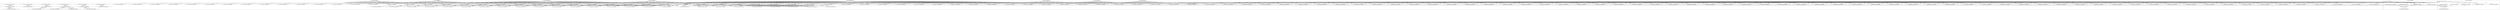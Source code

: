 digraph G {
	"10.1.80.1:36574#ServerID_OuterContainerID"->"1_fwatchdog#ServerID_68977fd5c9-qtcgc"[ label="GET" ];
	"1_fwatchdog#ServerID_68977fd5c9-qtcgc"->"10.1.80.1:36574#ServerID_OuterContainerID"[ label="RESPONSE" ];
	"10.1.80.1:49520#ServerID_OuterContainerID"->"1_fwatchdog#ServerID_5fff9df6cf-4xmj9"[ label="GET" ];
	"10.1.80.1:49518#ServerID_OuterContainerID"->"1_fwatchdog#ServerID_5fff9df6cf-4xmj9"[ label="GET" ];
	"10.1.80.1:36572#ServerID_OuterContainerID"->"1_fwatchdog#ServerID_68977fd5c9-qtcgc"[ label="GET" ];
	"1_fwatchdog#ServerID_5fff9df6cf-4xmj9"->"10.1.80.1:49520#ServerID_OuterContainerID"[ label="RESPONSE" ];
	"1_fwatchdog#ServerID_68977fd5c9-qtcgc"->"10.1.80.1:36572#ServerID_OuterContainerID"[ label="RESPONSE" ];
	"1_fwatchdog#ServerID_5fff9df6cf-4xmj9"->"10.1.80.1:49518#ServerID_OuterContainerID"[ label="RESPONSE" ];
	"10.1.80.1:46390#ServerID_OuterContainerID"->"1_fwatchdog#ServerID_5f846fd567-g8dn6"[ label="GET" ];
	"10.1.80.1:41540#ServerID_OuterContainerID"->"1_fwatchdog#ServerID_2347d2f455dd"[ label="read" ];
	"1_fwatchdog#ServerID_5f846fd567-g8dn6"->"10.1.80.1:46390#ServerID_OuterContainerID"[ label="RESPONSE" ];
	"10.1.80.1:46388#ServerID_OuterContainerID"->"1_fwatchdog#ServerID_5f846fd567-g8dn6"[ label="GET" ];
	"10.1.80.1:43914#ServerID_OuterContainerID"->"1_fwatchdog#ServerID_8665dd9487-zwjjv"[ label="GET" ];
	"1_fwatchdog#ServerID_5f846fd567-g8dn6"->"10.1.80.1:46388#ServerID_OuterContainerID"[ label="RESPONSE" ];
	"10.1.80.1:41574#ServerID_OuterContainerID"->"1_fwatchdog#ServerID_6df85d7674-f2xxt"[ label="GET" ];
	"10.1.80.1:41576#ServerID_OuterContainerID"->"1_fwatchdog#ServerID_6df85d7674-f2xxt"[ label="GET" ];
	"1_fwatchdog#ServerID_6df85d7674-f2xxt"->"10.1.80.1:41576#ServerID_OuterContainerID"[ label="RESPONSE" ];
	"1_fwatchdog#ServerID_6df85d7674-f2xxt"->"10.1.80.1:41574#ServerID_OuterContainerID"[ label="RESPONSE" ];
	"10.1.80.1:43912#ServerID_OuterContainerID"->"1_fwatchdog#ServerID_8665dd9487-zwjjv"[ label="GET" ];
	"1_fwatchdog#ServerID_8665dd9487-zwjjv"->"10.1.80.1:43912#ServerID_OuterContainerID"[ label="RESPONSE" ];
	"10.1.80.1:41542#ServerID_OuterContainerID"->"1_fwatchdog#ServerID_2347d2f455dd"[ label="read" ];
	"1_fwatchdog#ServerID_8665dd9487-zwjjv"->"10.1.80.1:43914#ServerID_OuterContainerID"[ label="RESPONSE" ];
	"10.1.80.1:36640#ServerID_OuterContainerID"->"1_fwatchdog#ServerID_76c96688d7-4wrfp"[ label="GET" ];
	"1_fwatchdog#ServerID_76c96688d7-4wrfp"->"10.1.80.1:36640#ServerID_OuterContainerID"[ label="RESPONSE" ];
	"10.1.80.1:36638#ServerID_OuterContainerID"->"1_fwatchdog#ServerID_76c96688d7-4wrfp"[ label="GET" ];
	"1_fwatchdog#ServerID_76c96688d7-4wrfp"->"10.1.80.1:36638#ServerID_OuterContainerID"[ label="RESPONSE" ];
	"10.1.80.1:36608#ServerID_OuterContainerID"->"1_fwatchdog#ServerID_68977fd5c9-qtcgc"[ label="GET" ];
	"1_fwatchdog#ServerID_68977fd5c9-qtcgc"->"10.1.80.1:36608#ServerID_OuterContainerID"[ label="RESPONSE" ];
	"10.1.80.1:36606#ServerID_OuterContainerID"->"1_fwatchdog#ServerID_68977fd5c9-qtcgc"[ label="GET" ];
	"1_fwatchdog#ServerID_68977fd5c9-qtcgc"->"10.1.80.1:36606#ServerID_OuterContainerID"[ label="RESPONSE" ];
	"1_fwatchdog#ServerID_2347d2f455dd"->"10.1.80.1:41540#ServerID_OuterContainerID"[ label="write" ];
	"10.1.80.1:49552#ServerID_OuterContainerID"->"1_fwatchdog#ServerID_5fff9df6cf-4xmj9"[ label="GET" ];
	"10.1.80.1:49550#ServerID_OuterContainerID"->"1_fwatchdog#ServerID_5fff9df6cf-4xmj9"[ label="GET" ];
	"1_fwatchdog#ServerID_5fff9df6cf-4xmj9"->"10.1.80.1:49552#ServerID_OuterContainerID"[ label="RESPONSE" ];
	"1_fwatchdog#ServerID_5fff9df6cf-4xmj9"->"10.1.80.1:49550#ServerID_OuterContainerID"[ label="RESPONSE" ];
	"1_fwatchdog#ServerID_2347d2f455dd"->"10.1.80.1:41542#ServerID_OuterContainerID"[ label="write" ];
	"10.1.80.1:46423#ServerID_OuterContainerID"->"1_fwatchdog#ServerID_5f846fd567-g8dn6"[ label="GET" ];
	"10.1.80.1:36574#ServerID_OuterContainerID"->"1_fwatchdog#ServerID_c8cd456c8f13"[ label="read" ];
	"10.1.80.1:46422#ServerID_OuterContainerID"->"1_fwatchdog#ServerID_5f846fd567-g8dn6"[ label="GET" ];
	"1_fwatchdog#ServerID_5f846fd567-g8dn6"->"10.1.80.1:46423#ServerID_OuterContainerID"[ label="RESPONSE" ];
	"1_fwatchdog#ServerID_5f846fd567-g8dn6"->"10.1.80.1:46422#ServerID_OuterContainerID"[ label="RESPONSE" ];
	"10.1.80.1:41612#ServerID_OuterContainerID"->"1_fwatchdog#ServerID_6df85d7674-f2xxt"[ label="GET" ];
	"10.1.80.1:41610#ServerID_OuterContainerID"->"1_fwatchdog#ServerID_6df85d7674-f2xxt"[ label="GET" ];
	"1_fwatchdog#ServerID_6df85d7674-f2xxt"->"10.1.80.1:41612#ServerID_OuterContainerID"[ label="RESPONSE" ];
	"10.1.80.1:36572#ServerID_OuterContainerID"->"1_fwatchdog#ServerID_c8cd456c8f13"[ label="read" ];
	"1_fwatchdog#ServerID_6df85d7674-f2xxt"->"10.1.80.1:41610#ServerID_OuterContainerID"[ label="RESPONSE" ];
	"10.1.80.1:43952#ServerID_OuterContainerID"->"1_fwatchdog#ServerID_8665dd9487-zwjjv"[ label="GET" ];
	"1_fwatchdog#ServerID_8665dd9487-zwjjv"->"10.1.80.1:43952#ServerID_OuterContainerID"[ label="RESPONSE" ];
	"10.1.80.1:43950#ServerID_OuterContainerID"->"1_fwatchdog#ServerID_8665dd9487-zwjjv"[ label="GET" ];
	"1_fwatchdog#ServerID_c8cd456c8f13"->"10.1.80.1:36572#ServerID_OuterContainerID"[ label="write" ];
	"1_fwatchdog#ServerID_8665dd9487-zwjjv"->"10.1.80.1:43950#ServerID_OuterContainerID"[ label="RESPONSE" ];
	"10.1.80.93:59178#ServerID_OuterContainerID"->"1_fwatchdog#ServerID_6df85d7674-f2xxt"[ label="POST" ];
	"1_fwatchdog#ServerID_6df85d7674-f2xxt"->"gateway:8080#ServerID_OuterContainerID"[ label="POST" ];
	"1_fwatchdog#ServerID_6df85d7674-f2xxt"->"10.1.80.93:8080#ServerID_OuterContainerID"[ label="POST" ];
	"10.1.80.93:51188#ServerID_OuterContainerID"->"1_fwatchdog#ServerID_5f846fd567-g8dn6"[ label="POST" ];
	"1_fwatchdog#ServerID_5f846fd567-g8dn6"->"10.1.80.93:51188#ServerID_OuterContainerID"[ label="RESPONSE" ];
	"10.1.80.93:8080#ServerID_OuterContainerID"->"1_fwatchdog#ServerID_6df85d7674-f2xxt"[ label="RESPONSE" ];
	"gateway:8080#ServerID_OuterContainerID"->"1_fwatchdog#ServerID_6df85d7674-f2xxt"[ label="RESPONSE" ];
	"1_fwatchdog#ServerID_6df85d7674-f2xxt"->"10.1.80.93:59178#ServerID_OuterContainerID"[ label="RESPONSE" ];
	"1_fwatchdog#ServerID_c8cd456c8f13"->"10.1.80.1:36574#ServerID_OuterContainerID"[ label="write" ];
	"10.1.80.1:36692#ServerID_OuterContainerID"->"1_fwatchdog#ServerID_76c96688d7-4wrfp"[ label="GET" ];
	"1_fwatchdog#ServerID_76c96688d7-4wrfp"->"10.1.80.1:36692#ServerID_OuterContainerID"[ label="RESPONSE" ];
	"10.1.80.1:36693#ServerID_OuterContainerID"->"1_fwatchdog#ServerID_76c96688d7-4wrfp"[ label="GET" ];
	"1_fwatchdog#ServerID_76c96688d7-4wrfp"->"10.1.80.1:36693#ServerID_OuterContainerID"[ label="RESPONSE" ];
	"10.1.80.93:59198#ServerID_OuterContainerID"->"1_fwatchdog#ServerID_6df85d7674-f2xxt"[ label="POST" ];
	"1_fwatchdog#ServerID_6df85d7674-f2xxt"->"gateway:8080#ServerID_OuterContainerID"[ label="POST" ];
	"10.1.80.1:49520#ServerID_OuterContainerID"->"1_fwatchdog#ServerID_5bd30c3565a4"[ label="read" ];
	"1_fwatchdog#ServerID_6df85d7674-f2xxt"->"10.1.80.93:8080#ServerID_OuterContainerID"[ label="POST" ];
	"10.1.80.93:51206#ServerID_OuterContainerID"->"1_fwatchdog#ServerID_5f846fd567-g8dn6"[ label="POST" ];
	"1_fwatchdog#ServerID_5f846fd567-g8dn6"->"10.1.80.93:51206#ServerID_OuterContainerID"[ label="RESPONSE" ];
	"10.1.80.93:8080#ServerID_OuterContainerID"->"1_fwatchdog#ServerID_6df85d7674-f2xxt"[ label="RESPONSE" ];
	"gateway:8080#ServerID_OuterContainerID"->"1_fwatchdog#ServerID_6df85d7674-f2xxt"[ label="RESPONSE" ];
	"1_fwatchdog#ServerID_6df85d7674-f2xxt"->"10.1.80.93:59198#ServerID_OuterContainerID"[ label="RESPONSE" ];
	"10.1.80.93:59212#ServerID_OuterContainerID"->"1_fwatchdog#ServerID_6df85d7674-f2xxt"[ label="POST" ];
	"1_fwatchdog#ServerID_6df85d7674-f2xxt"->"gateway:8080#ServerID_OuterContainerID"[ label="POST" ];
	"1_fwatchdog#ServerID_6df85d7674-f2xxt"->"10.1.80.93:8080#ServerID_OuterContainerID"[ label="POST" ];
	"10.1.80.93:51220#ServerID_OuterContainerID"->"1_fwatchdog#ServerID_5f846fd567-g8dn6"[ label="POST" ];
	"1_fwatchdog#ServerID_5f846fd567-g8dn6"->"10.1.80.93:51220#ServerID_OuterContainerID"[ label="RESPONSE" ];
	"10.1.80.93:8080#ServerID_OuterContainerID"->"1_fwatchdog#ServerID_6df85d7674-f2xxt"[ label="RESPONSE" ];
	"gateway:8080#ServerID_OuterContainerID"->"1_fwatchdog#ServerID_6df85d7674-f2xxt"[ label="RESPONSE" ];
	"1_fwatchdog#ServerID_6df85d7674-f2xxt"->"10.1.80.93:59212#ServerID_OuterContainerID"[ label="RESPONSE" ];
	"10.1.80.93:59224#ServerID_OuterContainerID"->"1_fwatchdog#ServerID_6df85d7674-f2xxt"[ label="POST" ];
	"1_fwatchdog#ServerID_6df85d7674-f2xxt"->"gateway:8080#ServerID_OuterContainerID"[ label="POST" ];
	"10.1.80.93:51232#ServerID_OuterContainerID"->"1_fwatchdog#ServerID_5f846fd567-g8dn6"[ label="POST" ];
	"1_fwatchdog#ServerID_6df85d7674-f2xxt"->"10.1.80.93:8080#ServerID_OuterContainerID"[ label="POST" ];
	"1_fwatchdog#ServerID_5f846fd567-g8dn6"->"10.1.80.93:51232#ServerID_OuterContainerID"[ label="RESPONSE" ];
	"10.1.80.93:8080#ServerID_OuterContainerID"->"1_fwatchdog#ServerID_6df85d7674-f2xxt"[ label="RESPONSE" ];
	"gateway:8080#ServerID_OuterContainerID"->"1_fwatchdog#ServerID_6df85d7674-f2xxt"[ label="RESPONSE" ];
	"1_fwatchdog#ServerID_6df85d7674-f2xxt"->"10.1.80.93:59224#ServerID_OuterContainerID"[ label="RESPONSE" ];
	"10.1.80.1:36698#ServerID_OuterContainerID"->"1_fwatchdog#ServerID_68977fd5c9-qtcgc"[ label="GET" ];
	"10.1.80.1:36696#ServerID_OuterContainerID"->"1_fwatchdog#ServerID_68977fd5c9-qtcgc"[ label="GET" ];
	"1_fwatchdog#ServerID_68977fd5c9-qtcgc"->"10.1.80.1:36696#ServerID_OuterContainerID"[ label="RESPONSE" ];
	"1_fwatchdog#ServerID_68977fd5c9-qtcgc"->"10.1.80.1:36698#ServerID_OuterContainerID"[ label="RESPONSE" ];
	"10.1.80.93:59242#ServerID_OuterContainerID"->"1_fwatchdog#ServerID_6df85d7674-f2xxt"[ label="POST" ];
	"1_fwatchdog#ServerID_6df85d7674-f2xxt"->"gateway:8080#ServerID_OuterContainerID"[ label="POST" ];
	"1_fwatchdog#ServerID_5bd30c3565a4"->"10.1.80.1:49520#ServerID_OuterContainerID"[ label="write" ];
	"10.1.80.1:49518#ServerID_OuterContainerID"->"1_fwatchdog#ServerID_5bd30c3565a4"[ label="read" ];
	"1_fwatchdog#ServerID_5bd30c3565a4"->"10.1.80.1:49518#ServerID_OuterContainerID"[ label="write" ];
	"1_fwatchdog#ServerID_7cf8268e6ab5"->"10.1.80.1:46390#ServerID_OuterContainerID"[ label="write" ];
	"10.1.80.1:46390#ServerID_OuterContainerID"->"1_fwatchdog#ServerID_7cf8268e6ab5"[ label="read" ];
	"10.1.80.1:46388#ServerID_OuterContainerID"->"1_fwatchdog#ServerID_7cf8268e6ab5"[ label="read" ];
	"1_fwatchdog#ServerID_7cf8268e6ab5"->"10.1.80.1:46388#ServerID_OuterContainerID"[ label="write" ];
	"10.1.80.1:41576#ServerID_OuterContainerID"->"1_fwatchdog#ServerID_2347d2f455dd"[ label="read" ];
	"1_fwatchdog#ServerID_2347d2f455dd"->"10.1.80.1:41576#ServerID_OuterContainerID"[ label="write" ];
	"10.1.80.1:41574#ServerID_OuterContainerID"->"1_fwatchdog#ServerID_2347d2f455dd"[ label="read" ];
	"1_fwatchdog#ServerID_2347d2f455dd"->"10.1.80.1:41574#ServerID_OuterContainerID"[ label="write" ];
	"10.1.80.1:36606#ServerID_OuterContainerID"->"1_fwatchdog#ServerID_c8cd456c8f13"[ label="read" ];
	"10.1.80.1:36608#ServerID_OuterContainerID"->"1_fwatchdog#ServerID_c8cd456c8f13"[ label="read" ];
	"1_fwatchdog#ServerID_c8cd456c8f13"->"10.1.80.1:36608#ServerID_OuterContainerID"[ label="write" ];
	"1_fwatchdog#ServerID_c8cd456c8f13"->"10.1.80.1:36606#ServerID_OuterContainerID"[ label="write" ];
	"10.1.80.1:49552#ServerID_OuterContainerID"->"1_fwatchdog#ServerID_5bd30c3565a4"[ label="read" ];
	"10.1.80.1:49550#ServerID_OuterContainerID"->"1_fwatchdog#ServerID_5bd30c3565a4"[ label="read" ];
	"1_fwatchdog#ServerID_5bd30c3565a4"->"10.1.80.1:49552#ServerID_OuterContainerID"[ label="write" ];
	"1_fwatchdog#ServerID_5bd30c3565a4"->"10.1.80.1:49550#ServerID_OuterContainerID"[ label="write" ];
	"10.1.80.1:46423#ServerID_OuterContainerID"->"1_fwatchdog#ServerID_7cf8268e6ab5"[ label="read" ];
	"1_fwatchdog#ServerID_7cf8268e6ab5"->"10.1.80.1:46423#ServerID_OuterContainerID"[ label="write" ];
	"10.1.80.1:46422#ServerID_OuterContainerID"->"1_fwatchdog#ServerID_7cf8268e6ab5"[ label="read" ];
	"10.1.80.1:41610#ServerID_OuterContainerID"->"1_fwatchdog#ServerID_2347d2f455dd"[ label="read" ];
	"10.1.80.1:41612#ServerID_OuterContainerID"->"1_fwatchdog#ServerID_2347d2f455dd"[ label="read" ];
	"1_fwatchdog#ServerID_7cf8268e6ab5"->"10.1.80.1:46422#ServerID_OuterContainerID"[ label="write" ];
	"1_fwatchdog#ServerID_2347d2f455dd"->"10.1.80.1:41612#ServerID_OuterContainerID"[ label="write" ];
	"1_fwatchdog#ServerID_2347d2f455dd"->"10.1.80.1:41610#ServerID_OuterContainerID"[ label="write" ];
	"10.1.80.93:59178#ServerID_OuterContainerID"->"1_fwatchdog#ServerID_2347d2f455dd"[ label="read" ];
	"1_fwatchdog#ServerID_2347d2f455dd"->"pipe:[7844706]#ServerID_2347d2f455dd"[ label="write" ];
	"1_fwatchdog#ServerID_2347d2f455dd"->"localhost:3000#ServerID_2347d2f455dd"[ label="connect" ];
	"localhost:3000#ServerID_2347d2f455dd"->"1_fwatchdog#ServerID_2347d2f455dd"[ label="read" ];
	"1_fwatchdog#ServerID_6df85d7674-f2xxt"->"10.1.80.93:8080#ServerID_OuterContainerID"[ label="POST" ];
	"10.1.80.93:51250#ServerID_OuterContainerID"->"1_fwatchdog#ServerID_5f846fd567-g8dn6"[ label="POST" ];
	"10.1.80.93:8080#ServerID_OuterContainerID"->"1_fwatchdog#ServerID_6df85d7674-f2xxt"[ label="RESPONSE" ];
	"1_fwatchdog#ServerID_5f846fd567-g8dn6"->"10.1.80.93:51250#ServerID_OuterContainerID"[ label="RESPONSE" ];
	"gateway:8080#ServerID_OuterContainerID"->"1_fwatchdog#ServerID_6df85d7674-f2xxt"[ label="RESPONSE" ];
	"1_fwatchdog#ServerID_6df85d7674-f2xxt"->"10.1.80.93:59242#ServerID_OuterContainerID"[ label="RESPONSE" ];
	"10.1.80.93:59254#ServerID_OuterContainerID"->"1_fwatchdog#ServerID_6df85d7674-f2xxt"[ label="POST" ];
	"1_fwatchdog#ServerID_6df85d7674-f2xxt"->"gateway:8080#ServerID_OuterContainerID"[ label="POST" ];
	"1_fwatchdog#ServerID_6df85d7674-f2xxt"->"10.1.80.93:8080#ServerID_OuterContainerID"[ label="POST" ];
	"10.1.80.93:51262#ServerID_OuterContainerID"->"1_fwatchdog#ServerID_5f846fd567-g8dn6"[ label="POST" ];
	"10.1.80.93:8080#ServerID_OuterContainerID"->"1_fwatchdog#ServerID_6df85d7674-f2xxt"[ label="RESPONSE" ];
	"gateway:8080#ServerID_OuterContainerID"->"1_fwatchdog#ServerID_6df85d7674-f2xxt"[ label="RESPONSE" ];
	"1_fwatchdog#ServerID_5f846fd567-g8dn6"->"10.1.80.93:51262#ServerID_OuterContainerID"[ label="RESPONSE" ];
	"1_fwatchdog#ServerID_6df85d7674-f2xxt"->"10.1.80.93:59254#ServerID_OuterContainerID"[ label="RESPONSE" ];
	"1_fwatchdog#ServerID_6df85d7674-f2xxt"->"gateway:8080#ServerID_OuterContainerID"[ label="POST" ];
	"10.1.80.93:59268#ServerID_OuterContainerID"->"1_fwatchdog#ServerID_6df85d7674-f2xxt"[ label="POST" ];
	"1_fwatchdog#ServerID_6df85d7674-f2xxt"->"10.1.80.93:8080#ServerID_OuterContainerID"[ label="POST" ];
	"10.1.80.93:51276#ServerID_OuterContainerID"->"1_fwatchdog#ServerID_5f846fd567-g8dn6"[ label="POST" ];
	"1_fwatchdog#ServerID_5f846fd567-g8dn6"->"10.1.80.93:51276#ServerID_OuterContainerID"[ label="RESPONSE" ];
	"10.1.80.93:8080#ServerID_OuterContainerID"->"1_fwatchdog#ServerID_6df85d7674-f2xxt"[ label="RESPONSE" ];
	"gateway:8080#ServerID_OuterContainerID"->"1_fwatchdog#ServerID_6df85d7674-f2xxt"[ label="RESPONSE" ];
	"1_fwatchdog#ServerID_6df85d7674-f2xxt"->"10.1.80.93:59268#ServerID_OuterContainerID"[ label="RESPONSE" ];
	"10.1.80.1:49680#ServerID_OuterContainerID"->"1_fwatchdog#ServerID_5fff9df6cf-4xmj9"[ label="GET" ];
	"10.1.80.1:49678#ServerID_OuterContainerID"->"1_fwatchdog#ServerID_5fff9df6cf-4xmj9"[ label="GET" ];
	"1_fwatchdog#ServerID_5fff9df6cf-4xmj9"->"10.1.80.1:49678#ServerID_OuterContainerID"[ label="RESPONSE" ];
	"1_fwatchdog#ServerID_5fff9df6cf-4xmj9"->"10.1.80.1:49680#ServerID_OuterContainerID"[ label="RESPONSE" ];
	"10.1.80.1:46550#ServerID_OuterContainerID"->"1_fwatchdog#ServerID_5f846fd567-g8dn6"[ label="GET" ];
	"10.1.80.1:46548#ServerID_OuterContainerID"->"1_fwatchdog#ServerID_5f846fd567-g8dn6"[ label="GET" ];
	"1_fwatchdog#ServerID_5f846fd567-g8dn6"->"10.1.80.1:46550#ServerID_OuterContainerID"[ label="RESPONSE" ];
	"1_fwatchdog#ServerID_5f846fd567-g8dn6"->"10.1.80.1:46548#ServerID_OuterContainerID"[ label="RESPONSE" ];
	"10.1.80.93:59292#ServerID_OuterContainerID"->"1_fwatchdog#ServerID_6df85d7674-f2xxt"[ label="POST" ];
	"1_fwatchdog#ServerID_6df85d7674-f2xxt"->"gateway:8080#ServerID_OuterContainerID"[ label="POST" ];
	"1_fwatchdog#ServerID_6df85d7674-f2xxt"->"10.1.80.93:8080#ServerID_OuterContainerID"[ label="POST" ];
	"10.1.80.93:51300#ServerID_OuterContainerID"->"1_fwatchdog#ServerID_5f846fd567-g8dn6"[ label="POST" ];
	"1_fwatchdog#ServerID_5f846fd567-g8dn6"->"10.1.80.93:51300#ServerID_OuterContainerID"[ label="RESPONSE" ];
	"10.1.80.93:8080#ServerID_OuterContainerID"->"1_fwatchdog#ServerID_6df85d7674-f2xxt"[ label="RESPONSE" ];
	"gateway:8080#ServerID_OuterContainerID"->"1_fwatchdog#ServerID_6df85d7674-f2xxt"[ label="RESPONSE" ];
	"1_fwatchdog#ServerID_6df85d7674-f2xxt"->"10.1.80.93:59292#ServerID_OuterContainerID"[ label="RESPONSE" ];
	"10.1.80.1:41748#ServerID_OuterContainerID"->"1_fwatchdog#ServerID_6df85d7674-f2xxt"[ label="GET" ];
	"10.1.80.1:41746#ServerID_OuterContainerID"->"1_fwatchdog#ServerID_6df85d7674-f2xxt"[ label="GET" ];
	"1_fwatchdog#ServerID_6df85d7674-f2xxt"->"10.1.80.1:41748#ServerID_OuterContainerID"[ label="RESPONSE" ];
	"1_fwatchdog#ServerID_6df85d7674-f2xxt"->"10.1.80.1:41746#ServerID_OuterContainerID"[ label="RESPONSE" ];
	"10.1.80.1:44090#ServerID_OuterContainerID"->"1_fwatchdog#ServerID_8665dd9487-zwjjv"[ label="GET" ];
	"1_fwatchdog#ServerID_8665dd9487-zwjjv"->"10.1.80.1:44090#ServerID_OuterContainerID"[ label="RESPONSE" ];
	"10.1.80.1:44088#ServerID_OuterContainerID"->"1_fwatchdog#ServerID_8665dd9487-zwjjv"[ label="GET" ];
	"1_fwatchdog#ServerID_8665dd9487-zwjjv"->"10.1.80.1:44088#ServerID_OuterContainerID"[ label="RESPONSE" ];
	"10.1.80.93:59322#ServerID_OuterContainerID"->"1_fwatchdog#ServerID_6df85d7674-f2xxt"[ label="POST" ];
	"1_fwatchdog#ServerID_6df85d7674-f2xxt"->"gateway:8080#ServerID_OuterContainerID"[ label="POST" ];
	"1_fwatchdog#ServerID_6df85d7674-f2xxt"->"10.1.80.93:8080#ServerID_OuterContainerID"[ label="POST" ];
	"10.1.80.93:51330#ServerID_OuterContainerID"->"1_fwatchdog#ServerID_5f846fd567-g8dn6"[ label="POST" ];
	"1_fwatchdog#ServerID_5f846fd567-g8dn6"->"10.1.80.93:51330#ServerID_OuterContainerID"[ label="RESPONSE" ];
	"10.1.80.93:8080#ServerID_OuterContainerID"->"1_fwatchdog#ServerID_6df85d7674-f2xxt"[ label="RESPONSE" ];
	"gateway:8080#ServerID_OuterContainerID"->"1_fwatchdog#ServerID_6df85d7674-f2xxt"[ label="RESPONSE" ];
	"1_fwatchdog#ServerID_6df85d7674-f2xxt"->"10.1.80.93:59322#ServerID_OuterContainerID"[ label="RESPONSE" ];
	"10.1.80.1:36832#ServerID_OuterContainerID"->"1_fwatchdog#ServerID_76c96688d7-4wrfp"[ label="GET" ];
	"1_fwatchdog#ServerID_76c96688d7-4wrfp"->"10.1.80.1:36832#ServerID_OuterContainerID"[ label="RESPONSE" ];
	"10.1.80.1:36834#ServerID_OuterContainerID"->"1_fwatchdog#ServerID_76c96688d7-4wrfp"[ label="GET" ];
	"1_fwatchdog#ServerID_76c96688d7-4wrfp"->"10.1.80.1:36834#ServerID_OuterContainerID"[ label="RESPONSE" ];
	"10.1.80.93:59338#ServerID_OuterContainerID"->"1_fwatchdog#ServerID_6df85d7674-f2xxt"[ label="POST" ];
	"1_fwatchdog#ServerID_6df85d7674-f2xxt"->"gateway:8080#ServerID_OuterContainerID"[ label="POST" ];
	"1_fwatchdog#ServerID_6df85d7674-f2xxt"->"10.1.80.93:8080#ServerID_OuterContainerID"[ label="POST" ];
	"10.1.80.93:51346#ServerID_OuterContainerID"->"1_fwatchdog#ServerID_5f846fd567-g8dn6"[ label="POST" ];
	"1_fwatchdog#ServerID_5f846fd567-g8dn6"->"10.1.80.93:51346#ServerID_OuterContainerID"[ label="RESPONSE" ];
	"10.1.80.93:8080#ServerID_OuterContainerID"->"1_fwatchdog#ServerID_6df85d7674-f2xxt"[ label="RESPONSE" ];
	"gateway:8080#ServerID_OuterContainerID"->"1_fwatchdog#ServerID_6df85d7674-f2xxt"[ label="RESPONSE" ];
	"1_fwatchdog#ServerID_6df85d7674-f2xxt"->"10.1.80.93:59338#ServerID_OuterContainerID"[ label="RESPONSE" ];
	"10.1.80.93:59352#ServerID_OuterContainerID"->"1_fwatchdog#ServerID_6df85d7674-f2xxt"[ label="POST" ];
	"1_fwatchdog#ServerID_6df85d7674-f2xxt"->"gateway:8080#ServerID_OuterContainerID"[ label="POST" ];
	"1_fwatchdog#ServerID_6df85d7674-f2xxt"->"10.1.80.93:8080#ServerID_OuterContainerID"[ label="POST" ];
	"10.1.80.93:51360#ServerID_OuterContainerID"->"1_fwatchdog#ServerID_5f846fd567-g8dn6"[ label="POST" ];
	"1_fwatchdog#ServerID_5f846fd567-g8dn6"->"10.1.80.93:51360#ServerID_OuterContainerID"[ label="RESPONSE" ];
	"10.1.80.93:8080#ServerID_OuterContainerID"->"1_fwatchdog#ServerID_6df85d7674-f2xxt"[ label="RESPONSE" ];
	"gateway:8080#ServerID_OuterContainerID"->"1_fwatchdog#ServerID_6df85d7674-f2xxt"[ label="RESPONSE" ];
	"1_fwatchdog#ServerID_6df85d7674-f2xxt"->"10.1.80.93:59352#ServerID_OuterContainerID"[ label="RESPONSE" ];
	"10.1.80.93:59366#ServerID_OuterContainerID"->"1_fwatchdog#ServerID_6df85d7674-f2xxt"[ label="POST" ];
	"1_fwatchdog#ServerID_6df85d7674-f2xxt"->"gateway:8080#ServerID_OuterContainerID"[ label="POST" ];
	"1_fwatchdog#ServerID_6df85d7674-f2xxt"->"10.1.80.93:8080#ServerID_OuterContainerID"[ label="POST" ];
	"10.1.80.93:51374#ServerID_OuterContainerID"->"1_fwatchdog#ServerID_5f846fd567-g8dn6"[ label="POST" ];
	"1_fwatchdog#ServerID_5f846fd567-g8dn6"->"10.1.80.93:51374#ServerID_OuterContainerID"[ label="RESPONSE" ];
	"10.1.80.93:8080#ServerID_OuterContainerID"->"1_fwatchdog#ServerID_6df85d7674-f2xxt"[ label="RESPONSE" ];
	"gateway:8080#ServerID_OuterContainerID"->"1_fwatchdog#ServerID_6df85d7674-f2xxt"[ label="RESPONSE" ];
	"1_fwatchdog#ServerID_6df85d7674-f2xxt"->"10.1.80.93:59366#ServerID_OuterContainerID"[ label="RESPONSE" ];
	"10.1.80.1:36836#ServerID_OuterContainerID"->"1_fwatchdog#ServerID_68977fd5c9-qtcgc"[ label="GET" ];
	"10.1.80.1:36838#ServerID_OuterContainerID"->"1_fwatchdog#ServerID_68977fd5c9-qtcgc"[ label="GET" ];
	"1_fwatchdog#ServerID_68977fd5c9-qtcgc"->"10.1.80.1:36838#ServerID_OuterContainerID"[ label="RESPONSE" ];
	"1_fwatchdog#ServerID_68977fd5c9-qtcgc"->"10.1.80.1:36836#ServerID_OuterContainerID"[ label="RESPONSE" ];
	"10.1.80.93:59382#ServerID_OuterContainerID"->"1_fwatchdog#ServerID_6df85d7674-f2xxt"[ label="POST" ];
	"1_fwatchdog#ServerID_6df85d7674-f2xxt"->"gateway:8080#ServerID_OuterContainerID"[ label="POST" ];
	"1_fwatchdog#ServerID_6df85d7674-f2xxt"->"10.1.80.93:8080#ServerID_OuterContainerID"[ label="POST" ];
	"10.1.80.93:51390#ServerID_OuterContainerID"->"1_fwatchdog#ServerID_5f846fd567-g8dn6"[ label="POST" ];
	"1_fwatchdog#ServerID_5f846fd567-g8dn6"->"10.1.80.93:51390#ServerID_OuterContainerID"[ label="RESPONSE" ];
	"10.1.80.93:8080#ServerID_OuterContainerID"->"1_fwatchdog#ServerID_6df85d7674-f2xxt"[ label="RESPONSE" ];
	"gateway:8080#ServerID_OuterContainerID"->"1_fwatchdog#ServerID_6df85d7674-f2xxt"[ label="RESPONSE" ];
	"1_fwatchdog#ServerID_6df85d7674-f2xxt"->"10.1.80.93:59382#ServerID_OuterContainerID"[ label="RESPONSE" ];
	"10.1.80.93:59394#ServerID_OuterContainerID"->"1_fwatchdog#ServerID_6df85d7674-f2xxt"[ label="POST" ];
	"1_fwatchdog#ServerID_6df85d7674-f2xxt"->"gateway:8080#ServerID_OuterContainerID"[ label="POST" ];
	"1_fwatchdog#ServerID_6df85d7674-f2xxt"->"10.1.80.93:8080#ServerID_OuterContainerID"[ label="POST" ];
	"10.1.80.93:51402#ServerID_OuterContainerID"->"1_fwatchdog#ServerID_5f846fd567-g8dn6"[ label="POST" ];
	"1_fwatchdog#ServerID_5f846fd567-g8dn6"->"10.1.80.93:51402#ServerID_OuterContainerID"[ label="RESPONSE" ];
	"10.1.80.93:8080#ServerID_OuterContainerID"->"1_fwatchdog#ServerID_6df85d7674-f2xxt"[ label="RESPONSE" ];
	"gateway:8080#ServerID_OuterContainerID"->"1_fwatchdog#ServerID_6df85d7674-f2xxt"[ label="RESPONSE" ];
	"1_fwatchdog#ServerID_6df85d7674-f2xxt"->"10.1.80.93:59394#ServerID_OuterContainerID"[ label="RESPONSE" ];
	"10.1.80.1:49806#ServerID_OuterContainerID"->"1_fwatchdog#ServerID_5fff9df6cf-4xmj9"[ label="GET" ];
	"1_fwatchdog#ServerID_5fff9df6cf-4xmj9"->"10.1.80.1:49806#ServerID_OuterContainerID"[ label="RESPONSE" ];
	"10.1.80.1:49808#ServerID_OuterContainerID"->"1_fwatchdog#ServerID_5fff9df6cf-4xmj9"[ label="GET" ];
	"1_fwatchdog#ServerID_5fff9df6cf-4xmj9"->"10.1.80.1:49808#ServerID_OuterContainerID"[ label="RESPONSE" ];
	"10.1.80.93:59414#ServerID_OuterContainerID"->"1_fwatchdog#ServerID_6df85d7674-f2xxt"[ label="POST" ];
	"10.1.80.1:46684#ServerID_OuterContainerID"->"1_fwatchdog#ServerID_5f846fd567-g8dn6"[ label="GET" ];
	"10.1.80.1:46682#ServerID_OuterContainerID"->"1_fwatchdog#ServerID_5f846fd567-g8dn6"[ label="GET" ];
	"1_fwatchdog#ServerID_5f846fd567-g8dn6"->"10.1.80.1:46682#ServerID_OuterContainerID"[ label="RESPONSE" ];
	"1_fwatchdog#ServerID_5f846fd567-g8dn6"->"10.1.80.1:46684#ServerID_OuterContainerID"[ label="RESPONSE" ];
	"1_fwatchdog#ServerID_6df85d7674-f2xxt"->"gateway:8080#ServerID_OuterContainerID"[ label="POST" ];
	"1_fwatchdog#ServerID_6df85d7674-f2xxt"->"10.1.80.93:8080#ServerID_OuterContainerID"[ label="POST" ];
	"10.1.80.93:51426#ServerID_OuterContainerID"->"1_fwatchdog#ServerID_5f846fd567-g8dn6"[ label="POST" ];
	"1_fwatchdog#ServerID_5f846fd567-g8dn6"->"10.1.80.93:51426#ServerID_OuterContainerID"[ label="RESPONSE" ];
	"10.1.80.93:8080#ServerID_OuterContainerID"->"1_fwatchdog#ServerID_6df85d7674-f2xxt"[ label="RESPONSE" ];
	"gateway:8080#ServerID_OuterContainerID"->"1_fwatchdog#ServerID_6df85d7674-f2xxt"[ label="RESPONSE" ];
	"1_fwatchdog#ServerID_6df85d7674-f2xxt"->"10.1.80.93:59414#ServerID_OuterContainerID"[ label="RESPONSE" ];
	"10.1.80.1:41874#ServerID_OuterContainerID"->"1_fwatchdog#ServerID_6df85d7674-f2xxt"[ label="GET" ];
	"10.1.80.1:41875#ServerID_OuterContainerID"->"1_fwatchdog#ServerID_6df85d7674-f2xxt"[ label="GET" ];
	"1_fwatchdog#ServerID_6df85d7674-f2xxt"->"10.1.80.1:41875#ServerID_OuterContainerID"[ label="RESPONSE" ];
	"1_fwatchdog#ServerID_6df85d7674-f2xxt"->"10.1.80.1:41874#ServerID_OuterContainerID"[ label="RESPONSE" ];
	"10.1.80.93:59436#ServerID_OuterContainerID"->"1_fwatchdog#ServerID_6df85d7674-f2xxt"[ label="POST" ];
	"10.1.80.1:44220#ServerID_OuterContainerID"->"1_fwatchdog#ServerID_8665dd9487-zwjjv"[ label="GET" ];
	"10.1.80.1:44218#ServerID_OuterContainerID"->"1_fwatchdog#ServerID_8665dd9487-zwjjv"[ label="GET" ];
	"1_fwatchdog#ServerID_6df85d7674-f2xxt"->"gateway:8080#ServerID_OuterContainerID"[ label="POST" ];
	"1_fwatchdog#ServerID_6df85d7674-f2xxt"->"10.1.80.93:8080#ServerID_OuterContainerID"[ label="POST" ];
	"1_fwatchdog#ServerID_8665dd9487-zwjjv"->"10.1.80.1:44220#ServerID_OuterContainerID"[ label="RESPONSE" ];
	"1_fwatchdog#ServerID_8665dd9487-zwjjv"->"10.1.80.1:44218#ServerID_OuterContainerID"[ label="RESPONSE" ];
	"10.1.80.93:51448#ServerID_OuterContainerID"->"1_fwatchdog#ServerID_5f846fd567-g8dn6"[ label="POST" ];
	"1_fwatchdog#ServerID_5f846fd567-g8dn6"->"10.1.80.93:51448#ServerID_OuterContainerID"[ label="RESPONSE" ];
	"10.1.80.93:8080#ServerID_OuterContainerID"->"1_fwatchdog#ServerID_6df85d7674-f2xxt"[ label="RESPONSE" ];
	"gateway:8080#ServerID_OuterContainerID"->"1_fwatchdog#ServerID_6df85d7674-f2xxt"[ label="RESPONSE" ];
	"1_fwatchdog#ServerID_6df85d7674-f2xxt"->"10.1.80.93:59436#ServerID_OuterContainerID"[ label="RESPONSE" ];
	"10.1.80.1:36950#ServerID_OuterContainerID"->"1_fwatchdog#ServerID_76c96688d7-4wrfp"[ label="GET" ];
	"10.1.80.1:36952#ServerID_OuterContainerID"->"1_fwatchdog#ServerID_76c96688d7-4wrfp"[ label="GET" ];
	"1_fwatchdog#ServerID_76c96688d7-4wrfp"->"10.1.80.1:36950#ServerID_OuterContainerID"[ label="RESPONSE" ];
	"1_fwatchdog#ServerID_76c96688d7-4wrfp"->"10.1.80.1:36952#ServerID_OuterContainerID"[ label="RESPONSE" ];
	"10.1.80.93:59456#ServerID_OuterContainerID"->"1_fwatchdog#ServerID_6df85d7674-f2xxt"[ label="POST" ];
	"1_fwatchdog#ServerID_6df85d7674-f2xxt"->"gateway:8080#ServerID_OuterContainerID"[ label="POST" ];
	"1_fwatchdog#ServerID_6df85d7674-f2xxt"->"10.1.80.93:8080#ServerID_OuterContainerID"[ label="POST" ];
	"10.1.80.93:51464#ServerID_OuterContainerID"->"1_fwatchdog#ServerID_5f846fd567-g8dn6"[ label="POST" ];
	"1_fwatchdog#ServerID_5f846fd567-g8dn6"->"10.1.80.93:51464#ServerID_OuterContainerID"[ label="RESPONSE" ];
	"10.1.80.93:8080#ServerID_OuterContainerID"->"1_fwatchdog#ServerID_6df85d7674-f2xxt"[ label="RESPONSE" ];
	"gateway:8080#ServerID_OuterContainerID"->"1_fwatchdog#ServerID_6df85d7674-f2xxt"[ label="RESPONSE" ];
	"1_fwatchdog#ServerID_6df85d7674-f2xxt"->"10.1.80.93:59456#ServerID_OuterContainerID"[ label="RESPONSE" ];
	"10.1.80.93:59470#ServerID_OuterContainerID"->"1_fwatchdog#ServerID_6df85d7674-f2xxt"[ label="POST" ];
	"1_fwatchdog#ServerID_6df85d7674-f2xxt"->"gateway:8080#ServerID_OuterContainerID"[ label="POST" ];
	"1_fwatchdog#ServerID_6df85d7674-f2xxt"->"10.1.80.93:8080#ServerID_OuterContainerID"[ label="POST" ];
	"10.1.80.93:51478#ServerID_OuterContainerID"->"1_fwatchdog#ServerID_5f846fd567-g8dn6"[ label="POST" ];
	"1_fwatchdog#ServerID_5f846fd567-g8dn6"->"10.1.80.93:51478#ServerID_OuterContainerID"[ label="RESPONSE" ];
	"10.1.80.93:8080#ServerID_OuterContainerID"->"1_fwatchdog#ServerID_6df85d7674-f2xxt"[ label="RESPONSE" ];
	"1_fwatchdog#ServerID_2347d2f455dd"->"localhost:3000#ServerID_2347d2f455dd"[ label="write" ];
	"gateway:8080#ServerID_OuterContainerID"->"1_fwatchdog#ServerID_6df85d7674-f2xxt"[ label="RESPONSE" ];
	"1_fwatchdog#ServerID_6df85d7674-f2xxt"->"10.1.80.93:59470#ServerID_OuterContainerID"[ label="RESPONSE" ];
	"localhost:3000#ServerID_2347d2f455dd"->"13_node#ServerID_2347d2f455dd"[ label="read" ];
	"13_node#ServerID_2347d2f455dd"->"pipe:[7845926]#ServerID_2347d2f455dd"[ label="write" ];
	"/etc/hosts#ServerID_2347d2f455dd"->"13_node#ServerID_2347d2f455dd"[ label="read" ];
	"/etc/resolv.conf#ServerID_2347d2f455dd"->"13_node#ServerID_2347d2f455dd"[ label="read" ];
	"13_node#ServerID_2347d2f455dd"->"10.152.183.10:53#ServerID_OuterContainerID"[ label="sendto" ];
	"10.152.183.10:53#ServerID_OuterContainerID"->"13_node#ServerID_2347d2f455dd"[ label="recvfrom" ];
	"10.1.80.93:59482#ServerID_OuterContainerID"->"1_fwatchdog#ServerID_6df85d7674-f2xxt"[ label="POST" ];
	"10.1.80.93:51490#ServerID_OuterContainerID"->"1_fwatchdog#ServerID_5f846fd567-g8dn6"[ label="POST" ];
	"1_fwatchdog#ServerID_6df85d7674-f2xxt"->"gateway:8080#ServerID_OuterContainerID"[ label="POST" ];
	"1_fwatchdog#ServerID_6df85d7674-f2xxt"->"10.1.80.93:8080#ServerID_OuterContainerID"[ label="POST" ];
	"10.1.80.93:8080#ServerID_OuterContainerID"->"1_fwatchdog#ServerID_6df85d7674-f2xxt"[ label="RESPONSE" ];
	"gateway:8080#ServerID_OuterContainerID"->"1_fwatchdog#ServerID_6df85d7674-f2xxt"[ label="RESPONSE" ];
	"1_fwatchdog#ServerID_5f846fd567-g8dn6"->"10.1.80.93:51490#ServerID_OuterContainerID"[ label="RESPONSE" ];
	"1_fwatchdog#ServerID_6df85d7674-f2xxt"->"10.1.80.93:59482#ServerID_OuterContainerID"[ label="RESPONSE" ];
	"10.1.80.1:36954#ServerID_OuterContainerID"->"1_fwatchdog#ServerID_68977fd5c9-qtcgc"[ label="GET" ];
	"10.1.80.1:36955#ServerID_OuterContainerID"->"1_fwatchdog#ServerID_68977fd5c9-qtcgc"[ label="GET" ];
	"1_fwatchdog#ServerID_68977fd5c9-qtcgc"->"10.1.80.1:36955#ServerID_OuterContainerID"[ label="RESPONSE" ];
	"1_fwatchdog#ServerID_68977fd5c9-qtcgc"->"10.1.80.1:36954#ServerID_OuterContainerID"[ label="RESPONSE" ];
	"10.1.80.1:49896#ServerID_OuterContainerID"->"1_fwatchdog#ServerID_5fff9df6cf-4xmj9"[ label="GET" ];
	"1_fwatchdog#ServerID_5fff9df6cf-4xmj9"->"10.1.80.1:49896#ServerID_OuterContainerID"[ label="RESPONSE" ];
	"10.1.80.1:49898#ServerID_OuterContainerID"->"1_fwatchdog#ServerID_5fff9df6cf-4xmj9"[ label="GET" ];
	"1_fwatchdog#ServerID_5fff9df6cf-4xmj9"->"10.1.80.1:49898#ServerID_OuterContainerID"[ label="RESPONSE" ];
	"10.1.80.1:46767#ServerID_OuterContainerID"->"1_fwatchdog#ServerID_5f846fd567-g8dn6"[ label="GET" ];
	"1_fwatchdog#ServerID_5f846fd567-g8dn6"->"10.1.80.1:46767#ServerID_OuterContainerID"[ label="RESPONSE" ];
	"10.1.80.1:46766#ServerID_OuterContainerID"->"1_fwatchdog#ServerID_5f846fd567-g8dn6"[ label="GET" ];
	"1_fwatchdog#ServerID_5f846fd567-g8dn6"->"10.1.80.1:46766#ServerID_OuterContainerID"[ label="RESPONSE" ];
	"10.1.80.1:41952#ServerID_OuterContainerID"->"1_fwatchdog#ServerID_6df85d7674-f2xxt"[ label="GET" ];
	"1_fwatchdog#ServerID_6df85d7674-f2xxt"->"10.1.80.1:41952#ServerID_OuterContainerID"[ label="RESPONSE" ];
	"10.1.80.1:41954#ServerID_OuterContainerID"->"1_fwatchdog#ServerID_6df85d7674-f2xxt"[ label="GET" ];
	"1_fwatchdog#ServerID_6df85d7674-f2xxt"->"10.1.80.1:41954#ServerID_OuterContainerID"[ label="RESPONSE" ];
	"10.1.80.1:44292#ServerID_OuterContainerID"->"1_fwatchdog#ServerID_8665dd9487-zwjjv"[ label="GET" ];
	"1_fwatchdog#ServerID_8665dd9487-zwjjv"->"10.1.80.1:44292#ServerID_OuterContainerID"[ label="RESPONSE" ];
	"10.1.80.1:44290#ServerID_OuterContainerID"->"1_fwatchdog#ServerID_8665dd9487-zwjjv"[ label="GET" ];
	"1_fwatchdog#ServerID_8665dd9487-zwjjv"->"10.1.80.1:44290#ServerID_OuterContainerID"[ label="RESPONSE" ];
	"10.1.80.1:37018#ServerID_OuterContainerID"->"1_fwatchdog#ServerID_76c96688d7-4wrfp"[ label="GET" ];
	"1_fwatchdog#ServerID_76c96688d7-4wrfp"->"10.1.80.1:37018#ServerID_OuterContainerID"[ label="RESPONSE" ];
	"10.1.80.1:37016#ServerID_OuterContainerID"->"1_fwatchdog#ServerID_76c96688d7-4wrfp"[ label="GET" ];
	"1_fwatchdog#ServerID_76c96688d7-4wrfp"->"10.1.80.1:37016#ServerID_OuterContainerID"[ label="RESPONSE" ];
	"10.1.80.1:36984#ServerID_OuterContainerID"->"1_fwatchdog#ServerID_68977fd5c9-qtcgc"[ label="GET" ];
	"10.1.80.1:36986#ServerID_OuterContainerID"->"1_fwatchdog#ServerID_68977fd5c9-qtcgc"[ label="GET" ];
	"1_fwatchdog#ServerID_68977fd5c9-qtcgc"->"10.1.80.1:36986#ServerID_OuterContainerID"[ label="RESPONSE" ];
	"1_fwatchdog#ServerID_68977fd5c9-qtcgc"->"10.1.80.1:36984#ServerID_OuterContainerID"[ label="RESPONSE" ];
	"10.1.80.1:49930#ServerID_OuterContainerID"->"1_fwatchdog#ServerID_5fff9df6cf-4xmj9"[ label="GET" ];
	"10.1.80.1:49931#ServerID_OuterContainerID"->"1_fwatchdog#ServerID_5fff9df6cf-4xmj9"[ label="GET" ];
	"1_fwatchdog#ServerID_5fff9df6cf-4xmj9"->"10.1.80.1:49931#ServerID_OuterContainerID"[ label="RESPONSE" ];
	"1_fwatchdog#ServerID_5fff9df6cf-4xmj9"->"10.1.80.1:49930#ServerID_OuterContainerID"[ label="RESPONSE" ];
	"10.1.80.1:46801#ServerID_OuterContainerID"->"1_fwatchdog#ServerID_5f846fd567-g8dn6"[ label="GET" ];
	"1_fwatchdog#ServerID_5f846fd567-g8dn6"->"10.1.80.1:46801#ServerID_OuterContainerID"[ label="RESPONSE" ];
	"10.1.80.1:46800#ServerID_OuterContainerID"->"1_fwatchdog#ServerID_5f846fd567-g8dn6"[ label="GET" ];
	"1_fwatchdog#ServerID_5f846fd567-g8dn6"->"10.1.80.1:46800#ServerID_OuterContainerID"[ label="RESPONSE" ];
	"10.1.80.1:41986#ServerID_OuterContainerID"->"1_fwatchdog#ServerID_6df85d7674-f2xxt"[ label="GET" ];
	"1_fwatchdog#ServerID_6df85d7674-f2xxt"->"10.1.80.1:41986#ServerID_OuterContainerID"[ label="RESPONSE" ];
	"10.1.80.1:41988#ServerID_OuterContainerID"->"1_fwatchdog#ServerID_6df85d7674-f2xxt"[ label="GET" ];
	"1_fwatchdog#ServerID_6df85d7674-f2xxt"->"10.1.80.1:41988#ServerID_OuterContainerID"[ label="RESPONSE" ];
	"10.1.80.1:44325#ServerID_OuterContainerID"->"1_fwatchdog#ServerID_8665dd9487-zwjjv"[ label="GET" ];
	"1_fwatchdog#ServerID_8665dd9487-zwjjv"->"10.1.80.1:44325#ServerID_OuterContainerID"[ label="RESPONSE" ];
	"10.1.80.1:44324#ServerID_OuterContainerID"->"1_fwatchdog#ServerID_8665dd9487-zwjjv"[ label="GET" ];
	"1_fwatchdog#ServerID_8665dd9487-zwjjv"->"10.1.80.1:44324#ServerID_OuterContainerID"[ label="RESPONSE" ];
	"10.1.80.1:37052#ServerID_OuterContainerID"->"1_fwatchdog#ServerID_76c96688d7-4wrfp"[ label="GET" ];
	"1_fwatchdog#ServerID_76c96688d7-4wrfp"->"10.1.80.1:37052#ServerID_OuterContainerID"[ label="RESPONSE" ];
	"10.1.80.1:37050#ServerID_OuterContainerID"->"1_fwatchdog#ServerID_76c96688d7-4wrfp"[ label="GET" ];
	"1_fwatchdog#ServerID_76c96688d7-4wrfp"->"10.1.80.1:37050#ServerID_OuterContainerID"[ label="RESPONSE" ];
	"10.1.80.1:37020#ServerID_OuterContainerID"->"1_fwatchdog#ServerID_68977fd5c9-qtcgc"[ label="GET" ];
	"1_fwatchdog#ServerID_68977fd5c9-qtcgc"->"10.1.80.1:37020#ServerID_OuterContainerID"[ label="RESPONSE" ];
	"10.1.80.1:37018#ServerID_OuterContainerID"->"1_fwatchdog#ServerID_68977fd5c9-qtcgc"[ label="GET" ];
	"1_fwatchdog#ServerID_68977fd5c9-qtcgc"->"10.1.80.1:37018#ServerID_OuterContainerID"[ label="RESPONSE" ];
	"10.1.80.1:49964#ServerID_OuterContainerID"->"1_fwatchdog#ServerID_5fff9df6cf-4xmj9"[ label="GET" ];
	"1_fwatchdog#ServerID_5fff9df6cf-4xmj9"->"10.1.80.1:49964#ServerID_OuterContainerID"[ label="RESPONSE" ];
	"10.1.80.1:49962#ServerID_OuterContainerID"->"1_fwatchdog#ServerID_5fff9df6cf-4xmj9"[ label="GET" ];
	"1_fwatchdog#ServerID_5fff9df6cf-4xmj9"->"10.1.80.1:49962#ServerID_OuterContainerID"[ label="RESPONSE" ];
	"10.1.80.1:46832#ServerID_OuterContainerID"->"1_fwatchdog#ServerID_5f846fd567-g8dn6"[ label="GET" ];
	"1_fwatchdog#ServerID_5f846fd567-g8dn6"->"10.1.80.1:46832#ServerID_OuterContainerID"[ label="RESPONSE" ];
	"10.1.80.1:46833#ServerID_OuterContainerID"->"1_fwatchdog#ServerID_5f846fd567-g8dn6"[ label="GET" ];
	"1_fwatchdog#ServerID_5f846fd567-g8dn6"->"10.1.80.1:46833#ServerID_OuterContainerID"[ label="RESPONSE" ];
	"10.1.80.1:42018#ServerID_OuterContainerID"->"1_fwatchdog#ServerID_6df85d7674-f2xxt"[ label="GET" ];
	"10.1.80.1:42020#ServerID_OuterContainerID"->"1_fwatchdog#ServerID_6df85d7674-f2xxt"[ label="GET" ];
	"1_fwatchdog#ServerID_6df85d7674-f2xxt"->"10.1.80.1:42018#ServerID_OuterContainerID"[ label="RESPONSE" ];
	"1_fwatchdog#ServerID_6df85d7674-f2xxt"->"10.1.80.1:42020#ServerID_OuterContainerID"[ label="RESPONSE" ];
	"10.1.80.1:44360#ServerID_OuterContainerID"->"1_fwatchdog#ServerID_8665dd9487-zwjjv"[ label="GET" ];
	"10.1.80.1:44358#ServerID_OuterContainerID"->"1_fwatchdog#ServerID_8665dd9487-zwjjv"[ label="GET" ];
	"1_fwatchdog#ServerID_8665dd9487-zwjjv"->"10.1.80.1:44360#ServerID_OuterContainerID"[ label="RESPONSE" ];
	"1_fwatchdog#ServerID_8665dd9487-zwjjv"->"10.1.80.1:44358#ServerID_OuterContainerID"[ label="RESPONSE" ];
	"1_fwatchdog#ServerID_7cf8268e6ab5"->"pipe:[7845975]#ServerID_7cf8268e6ab5"[ label="write" ];
	"13_node#ServerID_2347d2f455dd"->"gateway:8080#ServerID_OuterContainerID"[ label="connect" ];
	"10.1.80.93:51188#ServerID_OuterContainerID"->"1_fwatchdog#ServerID_7cf8268e6ab5"[ label="read" ];
	"1_fwatchdog#ServerID_7cf8268e6ab5"->"localhost:3000#ServerID_7cf8268e6ab5"[ label="connect" ];
	"1_fwatchdog#ServerID_7cf8268e6ab5"->"localhost:3000#ServerID_7cf8268e6ab5"[ label="write" ];
	"localhost:3000#ServerID_7cf8268e6ab5"->"1_fwatchdog#ServerID_7cf8268e6ab5"[ label="read" ];
	"13_node#ServerID_7cf8268e6ab5"->"pipe:[7845600]#ServerID_7cf8268e6ab5"[ label="write" ];
	"localhost:3000#ServerID_7cf8268e6ab5"->"13_node#ServerID_7cf8268e6ab5"[ label="read" ];
	"1_fwatchdog#ServerID_7cf8268e6ab5"->"pipe:[7845976]#ServerID_7cf8268e6ab5"[ label="write" ];
	"gateway:8080#ServerID_OuterContainerID"->"13_node#ServerID_2347d2f455dd"[ label="read" ];
	"1_fwatchdog#ServerID_7cf8268e6ab5"->"10.1.80.93:51188#ServerID_OuterContainerID"[ label="write" ];
	"1_fwatchdog#ServerID_2347d2f455dd"->"pipe:[7844707]#ServerID_2347d2f455dd"[ label="write" ];
	"1_fwatchdog#ServerID_2347d2f455dd"->"10.1.80.93:59178#ServerID_OuterContainerID"[ label="write" ];
	"10.1.80.93:59198#ServerID_OuterContainerID"->"1_fwatchdog#ServerID_2347d2f455dd"[ label="read" ];
	"10.1.80.93:51206#ServerID_OuterContainerID"->"1_fwatchdog#ServerID_7cf8268e6ab5"[ label="read" ];
	"/home/app/credentials.txt#ServerID_7cf8268e6ab5"->"13_node#ServerID_7cf8268e6ab5"[ label="read" ];
	"1_fwatchdog#ServerID_7cf8268e6ab5"->"10.1.80.93:51206#ServerID_OuterContainerID"[ label="write" ];
	"1_fwatchdog#ServerID_2347d2f455dd"->"10.1.80.93:59198#ServerID_OuterContainerID"[ label="write" ];
	"10.1.80.93:59212#ServerID_OuterContainerID"->"1_fwatchdog#ServerID_2347d2f455dd"[ label="read" ];
	"10.1.80.93:51220#ServerID_OuterContainerID"->"1_fwatchdog#ServerID_7cf8268e6ab5"[ label="read" ];
	"1_fwatchdog#ServerID_7cf8268e6ab5"->"10.1.80.93:51220#ServerID_OuterContainerID"[ label="write" ];
	"1_fwatchdog#ServerID_2347d2f455dd"->"10.1.80.93:59212#ServerID_OuterContainerID"[ label="write" ];
	"10.1.80.93:59224#ServerID_OuterContainerID"->"1_fwatchdog#ServerID_2347d2f455dd"[ label="read" ];
	"10.1.80.93:51232#ServerID_OuterContainerID"->"1_fwatchdog#ServerID_7cf8268e6ab5"[ label="read" ];
	"1_fwatchdog#ServerID_7cf8268e6ab5"->"10.1.80.93:51232#ServerID_OuterContainerID"[ label="write" ];
	"1_fwatchdog#ServerID_2347d2f455dd"->"10.1.80.93:59224#ServerID_OuterContainerID"[ label="write" ];
	"1_fwatchdog#ServerID_c8cd456c8f13"->"10.1.80.1:36696#ServerID_OuterContainerID"[ label="write" ];
	"10.1.80.1:36696#ServerID_OuterContainerID"->"1_fwatchdog#ServerID_c8cd456c8f13"[ label="read" ];
	"10.1.80.1:36698#ServerID_OuterContainerID"->"1_fwatchdog#ServerID_c8cd456c8f13"[ label="read" ];
	"1_fwatchdog#ServerID_c8cd456c8f13"->"10.1.80.1:36698#ServerID_OuterContainerID"[ label="write" ];
	"10.1.80.93:59242#ServerID_OuterContainerID"->"1_fwatchdog#ServerID_2347d2f455dd"[ label="read" ];
	"10.1.80.93:51250#ServerID_OuterContainerID"->"1_fwatchdog#ServerID_7cf8268e6ab5"[ label="read" ];
	"1_fwatchdog#ServerID_7cf8268e6ab5"->"10.1.80.93:51250#ServerID_OuterContainerID"[ label="write" ];
	"1_fwatchdog#ServerID_2347d2f455dd"->"10.1.80.93:59242#ServerID_OuterContainerID"[ label="write" ];
	"10.1.80.93:59254#ServerID_OuterContainerID"->"1_fwatchdog#ServerID_2347d2f455dd"[ label="read" ];
	"10.1.80.93:51262#ServerID_OuterContainerID"->"1_fwatchdog#ServerID_7cf8268e6ab5"[ label="read" ];
	"1_fwatchdog#ServerID_7cf8268e6ab5"->"10.1.80.93:51262#ServerID_OuterContainerID"[ label="write" ];
	"1_fwatchdog#ServerID_2347d2f455dd"->"10.1.80.93:59254#ServerID_OuterContainerID"[ label="write" ];
	"10.1.80.93:59268#ServerID_OuterContainerID"->"1_fwatchdog#ServerID_2347d2f455dd"[ label="read" ];
	"10.1.80.93:51276#ServerID_OuterContainerID"->"1_fwatchdog#ServerID_7cf8268e6ab5"[ label="read" ];
	"1_fwatchdog#ServerID_7cf8268e6ab5"->"10.1.80.93:51276#ServerID_OuterContainerID"[ label="write" ];
	"1_fwatchdog#ServerID_2347d2f455dd"->"10.1.80.93:59268#ServerID_OuterContainerID"[ label="write" ];
	"10.1.80.1:49678#ServerID_OuterContainerID"->"1_fwatchdog#ServerID_5bd30c3565a4"[ label="read" ];
	"10.1.80.1:49680#ServerID_OuterContainerID"->"1_fwatchdog#ServerID_5bd30c3565a4"[ label="read" ];
	"1_fwatchdog#ServerID_5bd30c3565a4"->"10.1.80.1:49678#ServerID_OuterContainerID"[ label="write" ];
	"1_fwatchdog#ServerID_5bd30c3565a4"->"10.1.80.1:49680#ServerID_OuterContainerID"[ label="write" ];
	"10.1.80.1:46550#ServerID_OuterContainerID"->"1_fwatchdog#ServerID_7cf8268e6ab5"[ label="read" ];
	"10.1.80.1:46548#ServerID_OuterContainerID"->"1_fwatchdog#ServerID_7cf8268e6ab5"[ label="read" ];
	"1_fwatchdog#ServerID_7cf8268e6ab5"->"10.1.80.1:46550#ServerID_OuterContainerID"[ label="write" ];
	"1_fwatchdog#ServerID_7cf8268e6ab5"->"10.1.80.1:46548#ServerID_OuterContainerID"[ label="write" ];
	"10.1.80.93:59292#ServerID_OuterContainerID"->"1_fwatchdog#ServerID_2347d2f455dd"[ label="read" ];
	"10.1.80.93:51300#ServerID_OuterContainerID"->"1_fwatchdog#ServerID_7cf8268e6ab5"[ label="read" ];
	"1_fwatchdog#ServerID_7cf8268e6ab5"->"10.1.80.93:51300#ServerID_OuterContainerID"[ label="write" ];
	"1_fwatchdog#ServerID_2347d2f455dd"->"10.1.80.93:59292#ServerID_OuterContainerID"[ label="write" ];
	"10.1.80.1:41748#ServerID_OuterContainerID"->"1_fwatchdog#ServerID_2347d2f455dd"[ label="read" ];
	"10.1.80.1:41746#ServerID_OuterContainerID"->"1_fwatchdog#ServerID_2347d2f455dd"[ label="read" ];
	"1_fwatchdog#ServerID_2347d2f455dd"->"10.1.80.1:41746#ServerID_OuterContainerID"[ label="write" ];
	"1_fwatchdog#ServerID_2347d2f455dd"->"10.1.80.1:41748#ServerID_OuterContainerID"[ label="write" ];
	"10.1.80.93:59322#ServerID_OuterContainerID"->"1_fwatchdog#ServerID_2347d2f455dd"[ label="read" ];
	"10.1.80.93:51330#ServerID_OuterContainerID"->"1_fwatchdog#ServerID_7cf8268e6ab5"[ label="read" ];
	"1_fwatchdog#ServerID_7cf8268e6ab5"->"10.1.80.93:51330#ServerID_OuterContainerID"[ label="write" ];
	"1_fwatchdog#ServerID_2347d2f455dd"->"10.1.80.93:59322#ServerID_OuterContainerID"[ label="write" ];
	"10.1.80.93:59338#ServerID_OuterContainerID"->"1_fwatchdog#ServerID_2347d2f455dd"[ label="read" ];
	"10.1.80.93:51346#ServerID_OuterContainerID"->"1_fwatchdog#ServerID_7cf8268e6ab5"[ label="read" ];
	"1_fwatchdog#ServerID_7cf8268e6ab5"->"10.1.80.93:51346#ServerID_OuterContainerID"[ label="write" ];
	"1_fwatchdog#ServerID_2347d2f455dd"->"10.1.80.93:59338#ServerID_OuterContainerID"[ label="write" ];
	"10.1.80.93:59352#ServerID_OuterContainerID"->"1_fwatchdog#ServerID_2347d2f455dd"[ label="read" ];
	"10.1.80.93:51360#ServerID_OuterContainerID"->"1_fwatchdog#ServerID_7cf8268e6ab5"[ label="read" ];
	"1_fwatchdog#ServerID_7cf8268e6ab5"->"10.1.80.93:51360#ServerID_OuterContainerID"[ label="write" ];
	"1_fwatchdog#ServerID_2347d2f455dd"->"10.1.80.93:59352#ServerID_OuterContainerID"[ label="write" ];
	"10.1.80.93:59366#ServerID_OuterContainerID"->"1_fwatchdog#ServerID_2347d2f455dd"[ label="read" ];
	"10.1.80.93:51374#ServerID_OuterContainerID"->"1_fwatchdog#ServerID_7cf8268e6ab5"[ label="read" ];
	"1_fwatchdog#ServerID_7cf8268e6ab5"->"10.1.80.93:51374#ServerID_OuterContainerID"[ label="write" ];
	"1_fwatchdog#ServerID_2347d2f455dd"->"10.1.80.93:59366#ServerID_OuterContainerID"[ label="write" ];
	"10.1.80.1:36836#ServerID_OuterContainerID"->"1_fwatchdog#ServerID_c8cd456c8f13"[ label="read" ];
	"10.1.80.1:36838#ServerID_OuterContainerID"->"1_fwatchdog#ServerID_c8cd456c8f13"[ label="read" ];
	"1_fwatchdog#ServerID_c8cd456c8f13"->"10.1.80.1:36836#ServerID_OuterContainerID"[ label="write" ];
	"1_fwatchdog#ServerID_c8cd456c8f13"->"10.1.80.1:36838#ServerID_OuterContainerID"[ label="write" ];
	"10.1.80.93:59382#ServerID_OuterContainerID"->"1_fwatchdog#ServerID_2347d2f455dd"[ label="read" ];
	"10.1.80.93:51390#ServerID_OuterContainerID"->"1_fwatchdog#ServerID_7cf8268e6ab5"[ label="read" ];
	"1_fwatchdog#ServerID_7cf8268e6ab5"->"10.1.80.93:51390#ServerID_OuterContainerID"[ label="write" ];
	"1_fwatchdog#ServerID_2347d2f455dd"->"10.1.80.93:59382#ServerID_OuterContainerID"[ label="write" ];
	"10.1.80.93:59394#ServerID_OuterContainerID"->"1_fwatchdog#ServerID_2347d2f455dd"[ label="read" ];
	"10.1.80.93:51402#ServerID_OuterContainerID"->"1_fwatchdog#ServerID_7cf8268e6ab5"[ label="read" ];
	"1_fwatchdog#ServerID_7cf8268e6ab5"->"10.1.80.93:51402#ServerID_OuterContainerID"[ label="write" ];
	"1_fwatchdog#ServerID_2347d2f455dd"->"10.1.80.93:59394#ServerID_OuterContainerID"[ label="write" ];
	"1_fwatchdog#ServerID_5bd30c3565a4"->"10.1.80.1:49806#ServerID_OuterContainerID"[ label="write" ];
	"10.1.80.1:49806#ServerID_OuterContainerID"->"1_fwatchdog#ServerID_5bd30c3565a4"[ label="read" ];
	"10.1.80.1:49808#ServerID_OuterContainerID"->"1_fwatchdog#ServerID_5bd30c3565a4"[ label="read" ];
	"1_fwatchdog#ServerID_5bd30c3565a4"->"10.1.80.1:49808#ServerID_OuterContainerID"[ label="write" ];
	"10.1.80.93:59414#ServerID_OuterContainerID"->"1_fwatchdog#ServerID_2347d2f455dd"[ label="read" ];
	"10.1.80.1:46682#ServerID_OuterContainerID"->"1_fwatchdog#ServerID_7cf8268e6ab5"[ label="read" ];
	"10.1.80.1:46684#ServerID_OuterContainerID"->"1_fwatchdog#ServerID_7cf8268e6ab5"[ label="read" ];
	"1_fwatchdog#ServerID_7cf8268e6ab5"->"10.1.80.1:46682#ServerID_OuterContainerID"[ label="write" ];
	"1_fwatchdog#ServerID_7cf8268e6ab5"->"10.1.80.1:46684#ServerID_OuterContainerID"[ label="write" ];
	"10.1.80.93:51426#ServerID_OuterContainerID"->"1_fwatchdog#ServerID_7cf8268e6ab5"[ label="read" ];
	"1_fwatchdog#ServerID_7cf8268e6ab5"->"10.1.80.93:51426#ServerID_OuterContainerID"[ label="write" ];
	"1_fwatchdog#ServerID_2347d2f455dd"->"10.1.80.93:59414#ServerID_OuterContainerID"[ label="write" ];
	"10.1.80.1:41874#ServerID_OuterContainerID"->"1_fwatchdog#ServerID_2347d2f455dd"[ label="read" ];
	"10.1.80.1:41875#ServerID_OuterContainerID"->"1_fwatchdog#ServerID_2347d2f455dd"[ label="read" ];
	"1_fwatchdog#ServerID_2347d2f455dd"->"10.1.80.1:41874#ServerID_OuterContainerID"[ label="write" ];
	"1_fwatchdog#ServerID_2347d2f455dd"->"10.1.80.1:41875#ServerID_OuterContainerID"[ label="write" ];
	"10.1.80.93:59436#ServerID_OuterContainerID"->"1_fwatchdog#ServerID_2347d2f455dd"[ label="read" ];
	"10.1.80.93:51448#ServerID_OuterContainerID"->"1_fwatchdog#ServerID_7cf8268e6ab5"[ label="read" ];
	"1_fwatchdog#ServerID_7cf8268e6ab5"->"10.1.80.93:51448#ServerID_OuterContainerID"[ label="write" ];
	"1_fwatchdog#ServerID_2347d2f455dd"->"10.1.80.93:59436#ServerID_OuterContainerID"[ label="write" ];
	"10.1.80.93:59456#ServerID_OuterContainerID"->"1_fwatchdog#ServerID_2347d2f455dd"[ label="read" ];
	"10.1.80.93:51464#ServerID_OuterContainerID"->"1_fwatchdog#ServerID_7cf8268e6ab5"[ label="read" ];
	"1_fwatchdog#ServerID_7cf8268e6ab5"->"10.1.80.93:51464#ServerID_OuterContainerID"[ label="write" ];
	"1_fwatchdog#ServerID_2347d2f455dd"->"10.1.80.93:59456#ServerID_OuterContainerID"[ label="write" ];
	"10.1.80.93:59470#ServerID_OuterContainerID"->"1_fwatchdog#ServerID_2347d2f455dd"[ label="read" ];
	"10.1.80.93:51478#ServerID_OuterContainerID"->"1_fwatchdog#ServerID_7cf8268e6ab5"[ label="read" ];
	"1_fwatchdog#ServerID_7cf8268e6ab5"->"10.1.80.93:51478#ServerID_OuterContainerID"[ label="write" ];
	"1_fwatchdog#ServerID_2347d2f455dd"->"10.1.80.93:59470#ServerID_OuterContainerID"[ label="write" ];
	"10.1.80.93:59482#ServerID_OuterContainerID"->"1_fwatchdog#ServerID_2347d2f455dd"[ label="read" ];
	"10.1.80.93:51490#ServerID_OuterContainerID"->"1_fwatchdog#ServerID_7cf8268e6ab5"[ label="read" ];
	"1_fwatchdog#ServerID_7cf8268e6ab5"->"10.1.80.93:51490#ServerID_OuterContainerID"[ label="write" ];
	"1_fwatchdog#ServerID_2347d2f455dd"->"10.1.80.93:59482#ServerID_OuterContainerID"[ label="write" ];
	"1_fwatchdog#ServerID_c8cd456c8f13"->"10.1.80.1:36954#ServerID_OuterContainerID"[ label="write" ];
	"1_fwatchdog#ServerID_c8cd456c8f13"->"10.1.80.1:36955#ServerID_OuterContainerID"[ label="write" ];
	"10.1.80.1:36955#ServerID_OuterContainerID"->"1_fwatchdog#ServerID_c8cd456c8f13"[ label="read" ];
	"10.1.80.1:36954#ServerID_OuterContainerID"->"1_fwatchdog#ServerID_c8cd456c8f13"[ label="read" ];
	"10.1.80.1:49896#ServerID_OuterContainerID"->"1_fwatchdog#ServerID_5bd30c3565a4"[ label="read" ];
	"1_fwatchdog#ServerID_5bd30c3565a4"->"10.1.80.1:49896#ServerID_OuterContainerID"[ label="write" ];
	"10.1.80.1:49898#ServerID_OuterContainerID"->"1_fwatchdog#ServerID_5bd30c3565a4"[ label="read" ];
	"1_fwatchdog#ServerID_5bd30c3565a4"->"10.1.80.1:49898#ServerID_OuterContainerID"[ label="write" ];
	"10.1.80.1:46767#ServerID_OuterContainerID"->"1_fwatchdog#ServerID_7cf8268e6ab5"[ label="read" ];
	"10.1.80.1:46766#ServerID_OuterContainerID"->"1_fwatchdog#ServerID_7cf8268e6ab5"[ label="read" ];
	"1_fwatchdog#ServerID_7cf8268e6ab5"->"10.1.80.1:46767#ServerID_OuterContainerID"[ label="write" ];
	"1_fwatchdog#ServerID_7cf8268e6ab5"->"10.1.80.1:46766#ServerID_OuterContainerID"[ label="write" ];
	"10.1.80.1:41952#ServerID_OuterContainerID"->"1_fwatchdog#ServerID_2347d2f455dd"[ label="read" ];
	"10.1.80.1:41954#ServerID_OuterContainerID"->"1_fwatchdog#ServerID_2347d2f455dd"[ label="read" ];
	"1_fwatchdog#ServerID_2347d2f455dd"->"10.1.80.1:41952#ServerID_OuterContainerID"[ label="write" ];
	"1_fwatchdog#ServerID_2347d2f455dd"->"10.1.80.1:41954#ServerID_OuterContainerID"[ label="write" ];
	"10.1.80.1:36984#ServerID_OuterContainerID"->"1_fwatchdog#ServerID_c8cd456c8f13"[ label="read" ];
	"1_fwatchdog#ServerID_c8cd456c8f13"->"10.1.80.1:36984#ServerID_OuterContainerID"[ label="write" ];
	"10.1.80.1:36986#ServerID_OuterContainerID"->"1_fwatchdog#ServerID_c8cd456c8f13"[ label="read" ];
	"1_fwatchdog#ServerID_c8cd456c8f13"->"10.1.80.1:36986#ServerID_OuterContainerID"[ label="write" ];
	"10.1.80.1:49931#ServerID_OuterContainerID"->"1_fwatchdog#ServerID_5bd30c3565a4"[ label="read" ];
	"10.1.80.1:49930#ServerID_OuterContainerID"->"1_fwatchdog#ServerID_5bd30c3565a4"[ label="read" ];
	"1_fwatchdog#ServerID_5bd30c3565a4"->"10.1.80.1:49931#ServerID_OuterContainerID"[ label="write" ];
	"1_fwatchdog#ServerID_5bd30c3565a4"->"10.1.80.1:49930#ServerID_OuterContainerID"[ label="write" ];
	"10.1.80.1:46800#ServerID_OuterContainerID"->"1_fwatchdog#ServerID_7cf8268e6ab5"[ label="read" ];
	"10.1.80.1:46801#ServerID_OuterContainerID"->"1_fwatchdog#ServerID_7cf8268e6ab5"[ label="read" ];
	"1_fwatchdog#ServerID_7cf8268e6ab5"->"10.1.80.1:46801#ServerID_OuterContainerID"[ label="write" ];
	"1_fwatchdog#ServerID_7cf8268e6ab5"->"10.1.80.1:46800#ServerID_OuterContainerID"[ label="write" ];
	"10.1.80.1:41988#ServerID_OuterContainerID"->"1_fwatchdog#ServerID_2347d2f455dd"[ label="read" ];
	"10.1.80.1:41986#ServerID_OuterContainerID"->"1_fwatchdog#ServerID_2347d2f455dd"[ label="read" ];
	"1_fwatchdog#ServerID_2347d2f455dd"->"10.1.80.1:41986#ServerID_OuterContainerID"[ label="write" ];
	"1_fwatchdog#ServerID_2347d2f455dd"->"10.1.80.1:41988#ServerID_OuterContainerID"[ label="write" ];
	"10.1.80.1:37018#ServerID_OuterContainerID"->"1_fwatchdog#ServerID_c8cd456c8f13"[ label="read" ];
	"10.1.80.1:37020#ServerID_OuterContainerID"->"1_fwatchdog#ServerID_c8cd456c8f13"[ label="read" ];
	"1_fwatchdog#ServerID_c8cd456c8f13"->"10.1.80.1:37020#ServerID_OuterContainerID"[ label="write" ];
	"10.1.80.1:49964#ServerID_OuterContainerID"->"1_fwatchdog#ServerID_5bd30c3565a4"[ label="read" ];
	"1_fwatchdog#ServerID_c8cd456c8f13"->"10.1.80.1:37018#ServerID_OuterContainerID"[ label="write" ];
	"10.1.80.1:49962#ServerID_OuterContainerID"->"1_fwatchdog#ServerID_5bd30c3565a4"[ label="read" ];
	"1_fwatchdog#ServerID_5bd30c3565a4"->"10.1.80.1:49964#ServerID_OuterContainerID"[ label="write" ];
	"1_fwatchdog#ServerID_5bd30c3565a4"->"10.1.80.1:49962#ServerID_OuterContainerID"[ label="write" ];
	"10.1.80.1:46832#ServerID_OuterContainerID"->"1_fwatchdog#ServerID_7cf8268e6ab5"[ label="read" ];
	"10.1.80.1:46833#ServerID_OuterContainerID"->"1_fwatchdog#ServerID_7cf8268e6ab5"[ label="read" ];
	"1_fwatchdog#ServerID_7cf8268e6ab5"->"10.1.80.1:46832#ServerID_OuterContainerID"[ label="write" ];
	"1_fwatchdog#ServerID_7cf8268e6ab5"->"10.1.80.1:46833#ServerID_OuterContainerID"[ label="write" ];
	"10.1.80.1:42018#ServerID_OuterContainerID"->"1_fwatchdog#ServerID_2347d2f455dd"[ label="read" ];
	"1_fwatchdog#ServerID_2347d2f455dd"->"10.1.80.1:42018#ServerID_OuterContainerID"[ label="write" ];
	"10.1.80.1:42020#ServerID_OuterContainerID"->"1_fwatchdog#ServerID_2347d2f455dd"[ label="read" ];
	"1_fwatchdog#ServerID_2347d2f455dd"->"10.1.80.1:42020#ServerID_OuterContainerID"[ label="write" ];
	"10.1.80.1:33002#ServerID_OuterContainerID"->"10.1.80.93:8080#ServerID_OuterContainerID"[ label="GET" ];
	"10.1.80.93:8080#ServerID_OuterContainerID"->"10.1.80.1:33002#ServerID_OuterContainerID"[ label="RESPONSE" ];
	"10.1.80.93:8082#ServerID_OuterContainerID"->"10.1.80.109:56936#ServerID_OuterContainerID"[ label="RESPONSE" ];
	"10.1.80.109:56936#ServerID_OuterContainerID"->"10.1.80.93:8082#ServerID_OuterContainerID"[ label="GET" ];
	"10.1.80.1:56712#ServerID_OuterContainerID"->"10.1.80.92:8080#ServerID_OuterContainerID"[ label="GET" ];
	"10.1.80.92:8080#ServerID_OuterContainerID"->"10.1.80.1:56712#ServerID_OuterContainerID"[ label="RESPONSE" ];
	"10.1.80.1:33042#ServerID_OuterContainerID"->"10.1.80.93:8080#ServerID_OuterContainerID"[ label="GET" ];
	"10.1.80.93:8080#ServerID_OuterContainerID"->"10.1.80.1:33042#ServerID_OuterContainerID"[ label="RESPONSE" ];
	"10.1.80.1:36196#ServerID_OuterContainerID"->"10.1.80.109:9090#ServerID_OuterContainerID"[ label="GET" ];
	"10.1.80.109:9090#ServerID_OuterContainerID"->"10.1.80.1:36196#ServerID_OuterContainerID"[ label="RESPONSE" ];
	"10.1.80.1:53674#ServerID_OuterContainerID"->"10.1.80.93:8080#ServerID_OuterContainerID"[ label="POST" ];
	"10.1.80.93:8080#ServerID_OuterContainerID"->"10.1.80.1:53674#ServerID_OuterContainerID"[ label="RESPONSE" ];
	"10.1.80.93:8080#ServerID_OuterContainerID"->"10.0.88.125:31112#ServerID_OuterContainerID"[ label="RESPONSE" ];
	"10.1.80.1:49770#ServerID_OuterContainerID"->"10.1.80.93:8080#ServerID_OuterContainerID"[ label="POST" ];
	"10.1.80.93:8080#ServerID_OuterContainerID"->"10.1.80.1:49770#ServerID_OuterContainerID"[ label="RESPONSE" ];
	"10.1.80.93:8080#ServerID_OuterContainerID"->"10.0.88.125:31112#ServerID_OuterContainerID"[ label="RESPONSE" ];
	"10.1.80.1:36234#ServerID_OuterContainerID"->"10.1.80.109:9090#ServerID_OuterContainerID"[ label="GET" ];
	"10.1.80.109:9090#ServerID_OuterContainerID"->"10.1.80.1:36234#ServerID_OuterContainerID"[ label="RESPONSE" ];
	"10.1.80.1:1485#ServerID_OuterContainerID"->"10.1.80.93:8080#ServerID_OuterContainerID"[ label="POST" ];
	"10.1.80.93:8080#ServerID_OuterContainerID"->"10.1.80.1:1485#ServerID_OuterContainerID"[ label="RESPONSE" ];
	"10.1.80.93:8080#ServerID_OuterContainerID"->"10.0.88.125:31112#ServerID_OuterContainerID"[ label="RESPONSE" ];
	"10.1.80.1:9789#ServerID_OuterContainerID"->"10.1.80.93:8080#ServerID_OuterContainerID"[ label="POST" ];
	"10.1.80.93:8080#ServerID_OuterContainerID"->"10.1.80.1:9789#ServerID_OuterContainerID"[ label="RESPONSE" ];
	"10.1.80.93:8080#ServerID_OuterContainerID"->"10.0.88.125:31112#ServerID_OuterContainerID"[ label="RESPONSE" ];
	"10.1.80.1:61950#ServerID_OuterContainerID"->"10.1.80.93:8080#ServerID_OuterContainerID"[ label="POST" ];
	"10.1.80.93:8080#ServerID_OuterContainerID"->"10.1.80.1:61950#ServerID_OuterContainerID"[ label="RESPONSE" ];
	"10.1.80.93:8080#ServerID_OuterContainerID"->"10.0.88.125:31112#ServerID_OuterContainerID"[ label="RESPONSE" ];
	"10.1.80.1:64042#ServerID_OuterContainerID"->"10.1.80.93:8080#ServerID_OuterContainerID"[ label="POST" ];
	"10.1.80.93:8080#ServerID_OuterContainerID"->"10.1.80.1:64042#ServerID_OuterContainerID"[ label="RESPONSE" ];
	"10.1.80.93:8080#ServerID_OuterContainerID"->"10.0.88.125:31112#ServerID_OuterContainerID"[ label="RESPONSE" ];
	"10.1.80.1:35774#ServerID_OuterContainerID"->"10.1.80.111:9093#ServerID_OuterContainerID"[ label="GET" ];
	"10.1.80.111:9093#ServerID_OuterContainerID"->"10.1.80.1:35774#ServerID_OuterContainerID"[ label="RESPONSE" ];
	"10.1.80.1:54442#ServerID_OuterContainerID"->"10.1.80.93:8080#ServerID_OuterContainerID"[ label="POST" ];
	"10.1.80.93:8080#ServerID_OuterContainerID"->"10.1.80.1:54442#ServerID_OuterContainerID"[ label="RESPONSE" ];
	"10.1.80.93:8080#ServerID_OuterContainerID"->"10.0.88.125:31112#ServerID_OuterContainerID"[ label="RESPONSE" ];
	"10.1.80.1:10383#ServerID_OuterContainerID"->"10.1.80.93:8080#ServerID_OuterContainerID"[ label="POST" ];
	"10.1.80.93:8080#ServerID_OuterContainerID"->"10.1.80.1:10383#ServerID_OuterContainerID"[ label="RESPONSE" ];
	"10.1.80.93:8080#ServerID_OuterContainerID"->"10.0.88.125:31112#ServerID_OuterContainerID"[ label="RESPONSE" ];
	"10.1.80.1:33198#ServerID_OuterContainerID"->"10.1.80.93:8080#ServerID_OuterContainerID"[ label="GET" ];
	"10.1.80.93:8080#ServerID_OuterContainerID"->"10.1.80.1:33198#ServerID_OuterContainerID"[ label="RESPONSE" ];
	"10.1.80.1:35818#ServerID_OuterContainerID"->"10.1.80.111:9093#ServerID_OuterContainerID"[ label="GET" ];
	"10.1.80.111:9093#ServerID_OuterContainerID"->"10.1.80.1:35818#ServerID_OuterContainerID"[ label="RESPONSE" ];
	"10.1.80.1:44074#ServerID_OuterContainerID"->"10.1.80.92:8181#ServerID_OuterContainerID"[ label="GET" ];
	"10.1.80.92:8181#ServerID_OuterContainerID"->"10.1.80.1:44074#ServerID_OuterContainerID"[ label="RESPONSE" ];
	"10.1.80.1:29302#ServerID_OuterContainerID"->"10.1.80.93:8080#ServerID_OuterContainerID"[ label="POST" ];
	"10.1.80.93:8080#ServerID_OuterContainerID"->"10.1.80.1:29302#ServerID_OuterContainerID"[ label="RESPONSE" ];
	"10.1.80.93:8080#ServerID_OuterContainerID"->"10.0.88.125:31112#ServerID_OuterContainerID"[ label="RESPONSE" ];
	"10.1.80.1:53733#ServerID_OuterContainerID"->"10.1.80.93:8080#ServerID_OuterContainerID"[ label="POST" ];
	"10.1.80.93:8080#ServerID_OuterContainerID"->"10.1.80.1:53733#ServerID_OuterContainerID"[ label="RESPONSE" ];
	"10.1.80.93:8080#ServerID_OuterContainerID"->"10.0.88.125:31112#ServerID_OuterContainerID"[ label="RESPONSE" ];
	"10.1.80.1:43642#ServerID_OuterContainerID"->"10.1.80.104:8000#ServerID_OuterContainerID"[ label="GET" ];
	"10.1.80.104:8000#ServerID_OuterContainerID"->"10.1.80.1:43642#ServerID_OuterContainerID"[ label="RESPONSE" ];
	"10.1.80.1:62403#ServerID_OuterContainerID"->"10.1.80.93:8080#ServerID_OuterContainerID"[ label="POST" ];
	"10.1.80.93:8080#ServerID_OuterContainerID"->"10.1.80.1:62403#ServerID_OuterContainerID"[ label="RESPONSE" ];
	"10.1.80.93:8080#ServerID_OuterContainerID"->"10.0.88.125:31112#ServerID_OuterContainerID"[ label="RESPONSE" ];
	"10.1.80.1:12327#ServerID_OuterContainerID"->"10.1.80.93:8080#ServerID_OuterContainerID"[ label="POST" ];
	"10.1.80.93:8080#ServerID_OuterContainerID"->"10.1.80.1:12327#ServerID_OuterContainerID"[ label="RESPONSE" ];
	"10.1.80.93:8080#ServerID_OuterContainerID"->"10.0.88.125:31112#ServerID_OuterContainerID"[ label="RESPONSE" ];
	"10.1.80.1:33869#ServerID_OuterContainerID"->"10.1.80.93:8080#ServerID_OuterContainerID"[ label="POST" ];
	"10.1.80.93:8080#ServerID_OuterContainerID"->"10.1.80.1:33869#ServerID_OuterContainerID"[ label="RESPONSE" ];
	"10.1.80.93:8080#ServerID_OuterContainerID"->"10.0.88.125:31112#ServerID_OuterContainerID"[ label="RESPONSE" ];
	"10.1.80.1:48720#ServerID_OuterContainerID"->"10.1.80.104:8000#ServerID_OuterContainerID"[ label="GET" ];
	"10.1.80.104:8000#ServerID_OuterContainerID"->"10.1.80.1:48720#ServerID_OuterContainerID"[ label="RESPONSE" ];
	"10.1.80.1:43977#ServerID_OuterContainerID"->"10.1.80.93:8080#ServerID_OuterContainerID"[ label="POST" ];
	"10.1.80.93:8080#ServerID_OuterContainerID"->"10.1.80.1:43977#ServerID_OuterContainerID"[ label="RESPONSE" ];
	"10.1.80.93:8080#ServerID_OuterContainerID"->"10.0.88.125:31112#ServerID_OuterContainerID"[ label="RESPONSE" ];
	"10.1.80.1:59705#ServerID_OuterContainerID"->"10.1.80.93:8080#ServerID_OuterContainerID"[ label="POST" ];
	"10.1.80.93:8080#ServerID_OuterContainerID"->"10.1.80.1:59705#ServerID_OuterContainerID"[ label="RESPONSE" ];
	"10.1.80.93:8080#ServerID_OuterContainerID"->"10.0.88.125:31112#ServerID_OuterContainerID"[ label="RESPONSE" ];
	"10.1.80.1:23328#ServerID_OuterContainerID"->"10.1.80.93:8080#ServerID_OuterContainerID"[ label="POST" ];
	"10.1.80.93:8080#ServerID_OuterContainerID"->"10.1.80.1:23328#ServerID_OuterContainerID"[ label="RESPONSE" ];
	"10.1.80.93:8080#ServerID_OuterContainerID"->"10.0.88.125:31112#ServerID_OuterContainerID"[ label="RESPONSE" ];
	"10.1.80.1:33367#ServerID_OuterContainerID"->"10.1.80.93:8080#ServerID_OuterContainerID"[ label="POST" ];
	"10.1.80.93:8080#ServerID_OuterContainerID"->"10.1.80.1:33367#ServerID_OuterContainerID"[ label="RESPONSE" ];
	"10.1.80.93:8080#ServerID_OuterContainerID"->"10.0.88.125:31112#ServerID_OuterContainerID"[ label="RESPONSE" ];
	"10.1.80.1:33358#ServerID_OuterContainerID"->"10.1.80.93:8080#ServerID_OuterContainerID"[ label="GET" ];
	"10.1.80.93:8080#ServerID_OuterContainerID"->"10.1.80.1:33358#ServerID_OuterContainerID"[ label="RESPONSE" ];
	"10.1.80.1:28718#ServerID_OuterContainerID"->"10.1.80.93:8080#ServerID_OuterContainerID"[ label="POST" ];
	"10.1.80.93:8080#ServerID_OuterContainerID"->"10.1.80.1:28718#ServerID_OuterContainerID"[ label="RESPONSE" ];
	"10.1.80.93:8080#ServerID_OuterContainerID"->"10.0.88.125:31112#ServerID_OuterContainerID"[ label="RESPONSE" ];
	"10.1.80.1:60547#ServerID_OuterContainerID"->"10.1.80.93:8080#ServerID_OuterContainerID"[ label="POST" ];
	"10.1.80.93:8080#ServerID_OuterContainerID"->"10.1.80.1:60547#ServerID_OuterContainerID"[ label="RESPONSE" ];
	"10.1.80.93:8080#ServerID_OuterContainerID"->"10.0.88.125:31112#ServerID_OuterContainerID"[ label="RESPONSE" ];
	"10.1.80.1:33414#ServerID_OuterContainerID"->"10.1.80.93:8080#ServerID_OuterContainerID"[ label="GET" ];
	"10.1.80.93:8080#ServerID_OuterContainerID"->"10.1.80.1:33414#ServerID_OuterContainerID"[ label="RESPONSE" ];
	"10.1.80.1:57124#ServerID_OuterContainerID"->"10.1.80.92:8080#ServerID_OuterContainerID"[ label="GET" ];
	"10.1.80.92:8080#ServerID_OuterContainerID"->"10.1.80.1:57124#ServerID_OuterContainerID"[ label="RESPONSE" ];
	"10.1.80.1:33454#ServerID_OuterContainerID"->"10.1.80.93:8080#ServerID_OuterContainerID"[ label="GET" ];
	"10.1.80.93:8080#ServerID_OuterContainerID"->"10.1.80.1:33454#ServerID_OuterContainerID"[ label="RESPONSE" ];
	"10.1.80.1:36604#ServerID_OuterContainerID"->"10.1.80.109:9090#ServerID_OuterContainerID"[ label="GET" ];
	"10.1.80.109:9090#ServerID_OuterContainerID"->"10.1.80.1:36604#ServerID_OuterContainerID"[ label="RESPONSE" ];
	subgraph "clusterServerID_2347d2f455dd" {
	label="clusterServerID_2347d2f455dd";
	"/etc/hosts#ServerID_2347d2f455dd" [ shape=ellipse ];
	"/etc/resolv.conf#ServerID_2347d2f455dd" [ shape=ellipse ];
	"13_node#ServerID_2347d2f455dd" [ shape=box ];
	"1_fwatchdog#ServerID_2347d2f455dd" [ shape=box ];
	"localhost:3000#ServerID_2347d2f455dd" [ shape=diamond ];
	"pipe:[7844706]#ServerID_2347d2f455dd" [ shape=ellipse ];
	"pipe:[7844707]#ServerID_2347d2f455dd" [ shape=ellipse ];
	"pipe:[7845926]#ServerID_2347d2f455dd" [ shape=ellipse ];

}
;
	subgraph "clusterServerID_5bd30c3565a4" {
	label="clusterServerID_5bd30c3565a4";
	"1_fwatchdog#ServerID_5bd30c3565a4" [ shape=box ];

}
;
	subgraph "clusterServerID_5f846fd567-g8dn6" {
	label="clusterServerID_5f846fd567-g8dn6";
	"1_fwatchdog#ServerID_5f846fd567-g8dn6" [ shape=box ];

}
;
	subgraph "clusterServerID_5fff9df6cf-4xmj9" {
	label="clusterServerID_5fff9df6cf-4xmj9";
	"1_fwatchdog#ServerID_5fff9df6cf-4xmj9" [ shape=box ];

}
;
	subgraph "clusterServerID_68977fd5c9-qtcgc" {
	label="clusterServerID_68977fd5c9-qtcgc";
	"1_fwatchdog#ServerID_68977fd5c9-qtcgc" [ shape=box ];

}
;
	subgraph "clusterServerID_6df85d7674-f2xxt" {
	label="clusterServerID_6df85d7674-f2xxt";
	"1_fwatchdog#ServerID_6df85d7674-f2xxt" [ shape=box ];

}
;
	subgraph "clusterServerID_76c96688d7-4wrfp" {
	label="clusterServerID_76c96688d7-4wrfp";
	"1_fwatchdog#ServerID_76c96688d7-4wrfp" [ shape=box ];

}
;
	subgraph "clusterServerID_7cf8268e6ab5" {
	label="clusterServerID_7cf8268e6ab5";
	"/home/app/credentials.txt#ServerID_7cf8268e6ab5" [ shape=ellipse ];
	"13_node#ServerID_7cf8268e6ab5" [ shape=box ];
	"1_fwatchdog#ServerID_7cf8268e6ab5" [ shape=box ];
	"localhost:3000#ServerID_7cf8268e6ab5" [ shape=diamond ];
	"pipe:[7845600]#ServerID_7cf8268e6ab5" [ shape=ellipse ];
	"pipe:[7845975]#ServerID_7cf8268e6ab5" [ shape=ellipse ];
	"pipe:[7845976]#ServerID_7cf8268e6ab5" [ shape=ellipse ];

}
;
	subgraph "clusterServerID_8665dd9487-zwjjv" {
	label="clusterServerID_8665dd9487-zwjjv";
	"1_fwatchdog#ServerID_8665dd9487-zwjjv" [ shape=box ];

}
;
	subgraph "clusterServerID_OuterContainerID" {
	label="clusterServerID_OuterContainerID";
	"10.0.88.125:31112#ServerID_OuterContainerID" [ shape=diamond ];
	"10.1.80.104:8000#ServerID_OuterContainerID" [ shape=diamond ];
	"10.1.80.109:56936#ServerID_OuterContainerID" [ shape=diamond ];
	"10.1.80.109:9090#ServerID_OuterContainerID" [ shape=diamond ];
	"10.1.80.111:9093#ServerID_OuterContainerID" [ shape=diamond ];
	"10.1.80.1:10383#ServerID_OuterContainerID" [ shape=diamond ];
	"10.1.80.1:12327#ServerID_OuterContainerID" [ shape=diamond ];
	"10.1.80.1:1485#ServerID_OuterContainerID" [ shape=diamond ];
	"10.1.80.1:23328#ServerID_OuterContainerID" [ shape=diamond ];
	"10.1.80.1:28718#ServerID_OuterContainerID" [ shape=diamond ];
	"10.1.80.1:29302#ServerID_OuterContainerID" [ shape=diamond ];
	"10.1.80.1:33002#ServerID_OuterContainerID" [ shape=diamond ];
	"10.1.80.1:33042#ServerID_OuterContainerID" [ shape=diamond ];
	"10.1.80.1:33198#ServerID_OuterContainerID" [ shape=diamond ];
	"10.1.80.1:33358#ServerID_OuterContainerID" [ shape=diamond ];
	"10.1.80.1:33367#ServerID_OuterContainerID" [ shape=diamond ];
	"10.1.80.1:33414#ServerID_OuterContainerID" [ shape=diamond ];
	"10.1.80.1:33454#ServerID_OuterContainerID" [ shape=diamond ];
	"10.1.80.1:33869#ServerID_OuterContainerID" [ shape=diamond ];
	"10.1.80.1:35774#ServerID_OuterContainerID" [ shape=diamond ];
	"10.1.80.1:35818#ServerID_OuterContainerID" [ shape=diamond ];
	"10.1.80.1:36196#ServerID_OuterContainerID" [ shape=diamond ];
	"10.1.80.1:36234#ServerID_OuterContainerID" [ shape=diamond ];
	"10.1.80.1:36572#ServerID_OuterContainerID" [ shape=diamond ];
	"10.1.80.1:36574#ServerID_OuterContainerID" [ shape=diamond ];
	"10.1.80.1:36604#ServerID_OuterContainerID" [ shape=diamond ];
	"10.1.80.1:36606#ServerID_OuterContainerID" [ shape=diamond ];
	"10.1.80.1:36608#ServerID_OuterContainerID" [ shape=diamond ];
	"10.1.80.1:36638#ServerID_OuterContainerID" [ shape=diamond ];
	"10.1.80.1:36640#ServerID_OuterContainerID" [ shape=diamond ];
	"10.1.80.1:36692#ServerID_OuterContainerID" [ shape=diamond ];
	"10.1.80.1:36693#ServerID_OuterContainerID" [ shape=diamond ];
	"10.1.80.1:36696#ServerID_OuterContainerID" [ shape=diamond ];
	"10.1.80.1:36698#ServerID_OuterContainerID" [ shape=diamond ];
	"10.1.80.1:36832#ServerID_OuterContainerID" [ shape=diamond ];
	"10.1.80.1:36834#ServerID_OuterContainerID" [ shape=diamond ];
	"10.1.80.1:36836#ServerID_OuterContainerID" [ shape=diamond ];
	"10.1.80.1:36838#ServerID_OuterContainerID" [ shape=diamond ];
	"10.1.80.1:36950#ServerID_OuterContainerID" [ shape=diamond ];
	"10.1.80.1:36952#ServerID_OuterContainerID" [ shape=diamond ];
	"10.1.80.1:36954#ServerID_OuterContainerID" [ shape=diamond ];
	"10.1.80.1:36955#ServerID_OuterContainerID" [ shape=diamond ];
	"10.1.80.1:36984#ServerID_OuterContainerID" [ shape=diamond ];
	"10.1.80.1:36986#ServerID_OuterContainerID" [ shape=diamond ];
	"10.1.80.1:37016#ServerID_OuterContainerID" [ shape=diamond ];
	"10.1.80.1:37018#ServerID_OuterContainerID" [ shape=diamond ];
	"10.1.80.1:37020#ServerID_OuterContainerID" [ shape=diamond ];
	"10.1.80.1:37050#ServerID_OuterContainerID" [ shape=diamond ];
	"10.1.80.1:37052#ServerID_OuterContainerID" [ shape=diamond ];
	"10.1.80.1:41540#ServerID_OuterContainerID" [ shape=diamond ];
	"10.1.80.1:41542#ServerID_OuterContainerID" [ shape=diamond ];
	"10.1.80.1:41574#ServerID_OuterContainerID" [ shape=diamond ];
	"10.1.80.1:41576#ServerID_OuterContainerID" [ shape=diamond ];
	"10.1.80.1:41610#ServerID_OuterContainerID" [ shape=diamond ];
	"10.1.80.1:41612#ServerID_OuterContainerID" [ shape=diamond ];
	"10.1.80.1:41746#ServerID_OuterContainerID" [ shape=diamond ];
	"10.1.80.1:41748#ServerID_OuterContainerID" [ shape=diamond ];
	"10.1.80.1:41874#ServerID_OuterContainerID" [ shape=diamond ];
	"10.1.80.1:41875#ServerID_OuterContainerID" [ shape=diamond ];
	"10.1.80.1:41952#ServerID_OuterContainerID" [ shape=diamond ];
	"10.1.80.1:41954#ServerID_OuterContainerID" [ shape=diamond ];
	"10.1.80.1:41986#ServerID_OuterContainerID" [ shape=diamond ];
	"10.1.80.1:41988#ServerID_OuterContainerID" [ shape=diamond ];
	"10.1.80.1:42018#ServerID_OuterContainerID" [ shape=diamond ];
	"10.1.80.1:42020#ServerID_OuterContainerID" [ shape=diamond ];
	"10.1.80.1:43642#ServerID_OuterContainerID" [ shape=diamond ];
	"10.1.80.1:43912#ServerID_OuterContainerID" [ shape=diamond ];
	"10.1.80.1:43914#ServerID_OuterContainerID" [ shape=diamond ];
	"10.1.80.1:43950#ServerID_OuterContainerID" [ shape=diamond ];
	"10.1.80.1:43952#ServerID_OuterContainerID" [ shape=diamond ];
	"10.1.80.1:43977#ServerID_OuterContainerID" [ shape=diamond ];
	"10.1.80.1:44074#ServerID_OuterContainerID" [ shape=diamond ];
	"10.1.80.1:44088#ServerID_OuterContainerID" [ shape=diamond ];
	"10.1.80.1:44090#ServerID_OuterContainerID" [ shape=diamond ];
	"10.1.80.1:44218#ServerID_OuterContainerID" [ shape=diamond ];
	"10.1.80.1:44220#ServerID_OuterContainerID" [ shape=diamond ];
	"10.1.80.1:44290#ServerID_OuterContainerID" [ shape=diamond ];
	"10.1.80.1:44292#ServerID_OuterContainerID" [ shape=diamond ];
	"10.1.80.1:44324#ServerID_OuterContainerID" [ shape=diamond ];
	"10.1.80.1:44325#ServerID_OuterContainerID" [ shape=diamond ];
	"10.1.80.1:44358#ServerID_OuterContainerID" [ shape=diamond ];
	"10.1.80.1:44360#ServerID_OuterContainerID" [ shape=diamond ];
	"10.1.80.1:46388#ServerID_OuterContainerID" [ shape=diamond ];
	"10.1.80.1:46390#ServerID_OuterContainerID" [ shape=diamond ];
	"10.1.80.1:46422#ServerID_OuterContainerID" [ shape=diamond ];
	"10.1.80.1:46423#ServerID_OuterContainerID" [ shape=diamond ];
	"10.1.80.1:46548#ServerID_OuterContainerID" [ shape=diamond ];
	"10.1.80.1:46550#ServerID_OuterContainerID" [ shape=diamond ];
	"10.1.80.1:46682#ServerID_OuterContainerID" [ shape=diamond ];
	"10.1.80.1:46684#ServerID_OuterContainerID" [ shape=diamond ];
	"10.1.80.1:46766#ServerID_OuterContainerID" [ shape=diamond ];
	"10.1.80.1:46767#ServerID_OuterContainerID" [ shape=diamond ];
	"10.1.80.1:46800#ServerID_OuterContainerID" [ shape=diamond ];
	"10.1.80.1:46801#ServerID_OuterContainerID" [ shape=diamond ];
	"10.1.80.1:46832#ServerID_OuterContainerID" [ shape=diamond ];
	"10.1.80.1:46833#ServerID_OuterContainerID" [ shape=diamond ];
	"10.1.80.1:48720#ServerID_OuterContainerID" [ shape=diamond ];
	"10.1.80.1:49518#ServerID_OuterContainerID" [ shape=diamond ];
	"10.1.80.1:49520#ServerID_OuterContainerID" [ shape=diamond ];
	"10.1.80.1:49550#ServerID_OuterContainerID" [ shape=diamond ];
	"10.1.80.1:49552#ServerID_OuterContainerID" [ shape=diamond ];
	"10.1.80.1:49678#ServerID_OuterContainerID" [ shape=diamond ];
	"10.1.80.1:49680#ServerID_OuterContainerID" [ shape=diamond ];
	"10.1.80.1:49770#ServerID_OuterContainerID" [ shape=diamond ];
	"10.1.80.1:49806#ServerID_OuterContainerID" [ shape=diamond ];
	"10.1.80.1:49808#ServerID_OuterContainerID" [ shape=diamond ];
	"10.1.80.1:49896#ServerID_OuterContainerID" [ shape=diamond ];
	"10.1.80.1:49898#ServerID_OuterContainerID" [ shape=diamond ];
	"10.1.80.1:49930#ServerID_OuterContainerID" [ shape=diamond ];
	"10.1.80.1:49931#ServerID_OuterContainerID" [ shape=diamond ];
	"10.1.80.1:49962#ServerID_OuterContainerID" [ shape=diamond ];
	"10.1.80.1:49964#ServerID_OuterContainerID" [ shape=diamond ];
	"10.1.80.1:53674#ServerID_OuterContainerID" [ shape=diamond ];
	"10.1.80.1:53733#ServerID_OuterContainerID" [ shape=diamond ];
	"10.1.80.1:54442#ServerID_OuterContainerID" [ shape=diamond ];
	"10.1.80.1:56712#ServerID_OuterContainerID" [ shape=diamond ];
	"10.1.80.1:57124#ServerID_OuterContainerID" [ shape=diamond ];
	"10.1.80.1:59705#ServerID_OuterContainerID" [ shape=diamond ];
	"10.1.80.1:60547#ServerID_OuterContainerID" [ shape=diamond ];
	"10.1.80.1:61950#ServerID_OuterContainerID" [ shape=diamond ];
	"10.1.80.1:62403#ServerID_OuterContainerID" [ shape=diamond ];
	"10.1.80.1:64042#ServerID_OuterContainerID" [ shape=diamond ];
	"10.1.80.1:9789#ServerID_OuterContainerID" [ shape=diamond ];
	"10.1.80.92:8080#ServerID_OuterContainerID" [ shape=diamond ];
	"10.1.80.92:8181#ServerID_OuterContainerID" [ shape=diamond ];
	"10.1.80.93:51188#ServerID_OuterContainerID" [ shape=diamond ];
	"10.1.80.93:51206#ServerID_OuterContainerID" [ shape=diamond ];
	"10.1.80.93:51220#ServerID_OuterContainerID" [ shape=diamond ];
	"10.1.80.93:51232#ServerID_OuterContainerID" [ shape=diamond ];
	"10.1.80.93:51250#ServerID_OuterContainerID" [ shape=diamond ];
	"10.1.80.93:51262#ServerID_OuterContainerID" [ shape=diamond ];
	"10.1.80.93:51276#ServerID_OuterContainerID" [ shape=diamond ];
	"10.1.80.93:51300#ServerID_OuterContainerID" [ shape=diamond ];
	"10.1.80.93:51330#ServerID_OuterContainerID" [ shape=diamond ];
	"10.1.80.93:51346#ServerID_OuterContainerID" [ shape=diamond ];
	"10.1.80.93:51360#ServerID_OuterContainerID" [ shape=diamond ];
	"10.1.80.93:51374#ServerID_OuterContainerID" [ shape=diamond ];
	"10.1.80.93:51390#ServerID_OuterContainerID" [ shape=diamond ];
	"10.1.80.93:51402#ServerID_OuterContainerID" [ shape=diamond ];
	"10.1.80.93:51426#ServerID_OuterContainerID" [ shape=diamond ];
	"10.1.80.93:51448#ServerID_OuterContainerID" [ shape=diamond ];
	"10.1.80.93:51464#ServerID_OuterContainerID" [ shape=diamond ];
	"10.1.80.93:51478#ServerID_OuterContainerID" [ shape=diamond ];
	"10.1.80.93:51490#ServerID_OuterContainerID" [ shape=diamond ];
	"10.1.80.93:59178#ServerID_OuterContainerID" [ shape=diamond ];
	"10.1.80.93:59198#ServerID_OuterContainerID" [ shape=diamond ];
	"10.1.80.93:59212#ServerID_OuterContainerID" [ shape=diamond ];
	"10.1.80.93:59224#ServerID_OuterContainerID" [ shape=diamond ];
	"10.1.80.93:59242#ServerID_OuterContainerID" [ shape=diamond ];
	"10.1.80.93:59254#ServerID_OuterContainerID" [ shape=diamond ];
	"10.1.80.93:59268#ServerID_OuterContainerID" [ shape=diamond ];
	"10.1.80.93:59292#ServerID_OuterContainerID" [ shape=diamond ];
	"10.1.80.93:59322#ServerID_OuterContainerID" [ shape=diamond ];
	"10.1.80.93:59338#ServerID_OuterContainerID" [ shape=diamond ];
	"10.1.80.93:59352#ServerID_OuterContainerID" [ shape=diamond ];
	"10.1.80.93:59366#ServerID_OuterContainerID" [ shape=diamond ];
	"10.1.80.93:59382#ServerID_OuterContainerID" [ shape=diamond ];
	"10.1.80.93:59394#ServerID_OuterContainerID" [ shape=diamond ];
	"10.1.80.93:59414#ServerID_OuterContainerID" [ shape=diamond ];
	"10.1.80.93:59436#ServerID_OuterContainerID" [ shape=diamond ];
	"10.1.80.93:59456#ServerID_OuterContainerID" [ shape=diamond ];
	"10.1.80.93:59470#ServerID_OuterContainerID" [ shape=diamond ];
	"10.1.80.93:59482#ServerID_OuterContainerID" [ shape=diamond ];
	"10.1.80.93:8080#ServerID_OuterContainerID" [ shape=diamond ];
	"10.1.80.93:8082#ServerID_OuterContainerID" [ shape=diamond ];
	"10.152.183.10:53#ServerID_OuterContainerID" [ shape=diamond ];
	"gateway:8080#ServerID_OuterContainerID" [ shape=diamond ];

}
;
	subgraph "clusterServerID_c8cd456c8f13" {
	label="clusterServerID_c8cd456c8f13";
	"1_fwatchdog#ServerID_c8cd456c8f13" [ shape=box ];

}
;

}
